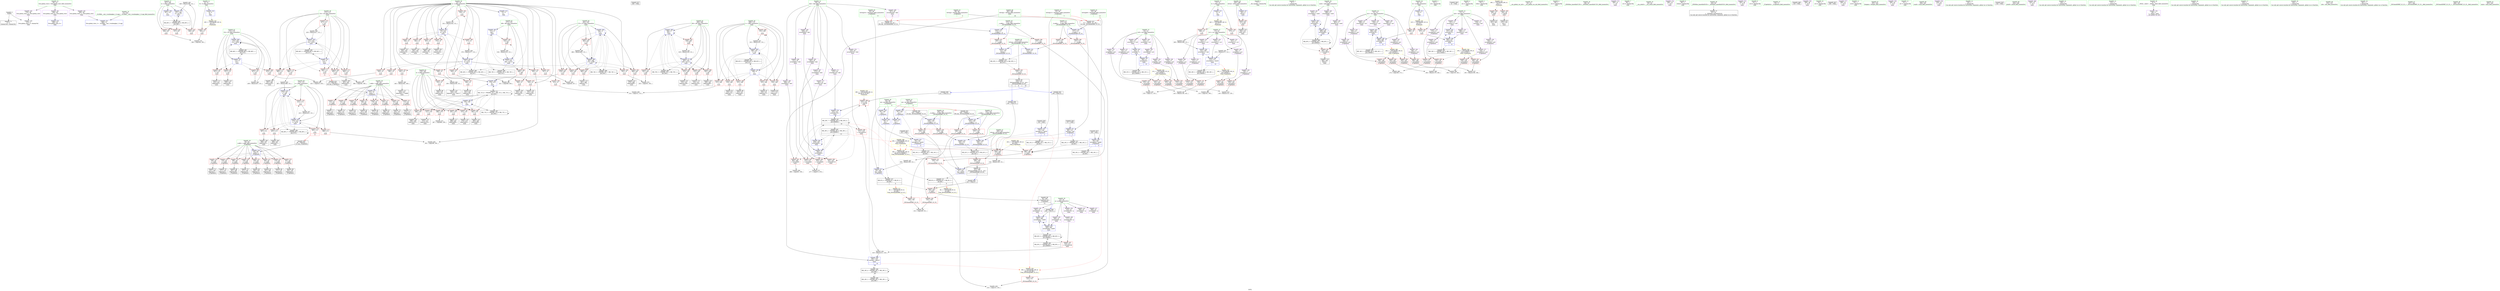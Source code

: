 digraph "SVFG" {
	label="SVFG";

	Node0x56505e3495d0 [shape=record,color=grey,label="{NodeID: 0\nNullPtr}"];
	Node0x56505e3495d0 -> Node0x56505e37dc30[style=solid];
	Node0x56505e3495d0 -> Node0x56505e38d570[style=solid];
	Node0x56505e3964a0 [shape=record,color=grey,label="{NodeID: 443\n549 = Binary(548, 151, )\n}"];
	Node0x56505e3964a0 -> Node0x56505e3903f0[style=solid];
	Node0x56505e38f960 [shape=record,color=blue,label="{NodeID: 360\n275\<--438\ni55\<--inc64\nmain\n}"];
	Node0x56505e38f960 -> Node0x56505e38b740[style=dashed];
	Node0x56505e38f960 -> Node0x56505e38b810[style=dashed];
	Node0x56505e38f960 -> Node0x56505e38b8e0[style=dashed];
	Node0x56505e38f960 -> Node0x56505e38b9b0[style=dashed];
	Node0x56505e38f960 -> Node0x56505e38f960[style=dashed];
	Node0x56505e38f960 -> Node0x56505e3acc00[style=dashed];
	Node0x56505e38b4d0 [shape=record,color=red,label="{NodeID: 277\n397\<--273\n\<--j\nmain\n}"];
	Node0x56505e38b4d0 -> Node0x56505e37c060[style=solid];
	Node0x56505e37f280 [shape=record,color=red,label="{NodeID: 194\n354\<--23\n\<--n\nmain\n}"];
	Node0x56505e37f280 -> Node0x56505e397220[style=solid];
	Node0x56505e37c470 [shape=record,color=black,label="{NodeID: 111\n432\<--431\nidxprom61\<--\nmain\n}"];
	Node0x56505e364840 [shape=record,color=green,label="{NodeID: 28\n23\<--24\nn\<--n_field_insensitive\nGlob }"];
	Node0x56505e364840 -> Node0x56505e384d20[style=solid];
	Node0x56505e364840 -> Node0x56505e384df0[style=solid];
	Node0x56505e364840 -> Node0x56505e384ec0[style=solid];
	Node0x56505e364840 -> Node0x56505e37f0e0[style=solid];
	Node0x56505e364840 -> Node0x56505e37f1b0[style=solid];
	Node0x56505e364840 -> Node0x56505e37f280[style=solid];
	Node0x56505e364840 -> Node0x56505e37f350[style=solid];
	Node0x56505e364840 -> Node0x56505e37f420[style=solid];
	Node0x56505e364840 -> Node0x56505e37f4f0[style=solid];
	Node0x56505e364840 -> Node0x56505e37f5c0[style=solid];
	Node0x56505e364840 -> Node0x56505e37f690[style=solid];
	Node0x56505e364840 -> Node0x56505e37f760[style=solid];
	Node0x56505e364840 -> Node0x56505e37f830[style=solid];
	Node0x56505e364840 -> Node0x56505e37f900[style=solid];
	Node0x56505e364840 -> Node0x56505e37f9d0[style=solid];
	Node0x56505e364840 -> Node0x56505e37faa0[style=solid];
	Node0x56505e364840 -> Node0x56505e37fb70[style=solid];
	Node0x56505e364840 -> Node0x56505e37fc40[style=solid];
	Node0x56505e364840 -> Node0x56505e37fd10[style=solid];
	Node0x56505e364840 -> Node0x56505e38d270[style=solid];
	Node0x56505e364840 -> Node0x56505e38ed30[style=solid];
	Node0x56505e364840 -> Node0x56505e38f140[style=solid];
	Node0x56505e3ddb30 [shape=record,color=black,label="{NodeID: 637\n309 = PHI()\n}"];
	Node0x56505e3bc460 [shape=record,color=yellow,style=double,label="{NodeID: 554\n88V_1 = ENCHI(MR_88V_0)\npts\{90 92 94 96 \}\nFun[main]}"];
	Node0x56505e3bc460 -> Node0x56505e38ce00[style=dashed];
	Node0x56505e398ea0 [shape=record,color=grey,label="{NodeID: 471\n384 = cmp(382, 383, )\n}"];
	Node0x56505e38cb90 [shape=record,color=red,label="{NodeID: 305\n495\<--494\n\<--arrayidx91\nmain\n}"];
	Node0x56505e38cb90 -> Node0x56505e398420[style=solid];
	Node0x56505e380940 [shape=record,color=red,label="{NodeID: 222\n160\<--83\n\<--j.addr\n_Z7getdistii\n}"];
	Node0x56505e380940 -> Node0x56505e37e580[style=solid];
	Node0x56505e3823f0 [shape=record,color=purple,label="{NodeID: 139\n342\<--13\narrayidx17\<--yy0\nmain\n}"];
	Node0x56505e3823f0 -> Node0x56505e38eac0[style=solid];
	Node0x56505e37cf40 [shape=record,color=green,label="{NodeID: 56\n265\<--266\nretval\<--retval_field_insensitive\nmain\n}"];
	Node0x56505e37cf40 -> Node0x56505e38a630[style=solid];
	Node0x56505e37cf40 -> Node0x56505e38e6b0[style=solid];
	Node0x56505e38e370 [shape=record,color=blue,label="{NodeID: 333\n242\<--238\n__a.addr\<--__a\n_ZSt3maxIiERKT_S2_S2_\n}"];
	Node0x56505e38e370 -> Node0x56505e38a150[style=dashed];
	Node0x56505e38e370 -> Node0x56505e38a220[style=dashed];
	Node0x56505e389ee0 [shape=record,color=red,label="{NodeID: 250\n222\<--221\n\<--\n_ZSt3minIiERKT_S2_S2_\n}"];
	Node0x56505e389ee0 -> Node0x56505e397b20[style=solid];
	Node0x56505e383ab0 [shape=record,color=purple,label="{NodeID: 167\n475\<--29\narrayidx83\<--dist\nmain\n}"];
	Node0x56505e383ab0 -> Node0x56505e38cac0[style=solid];
	Node0x56505e37e720 [shape=record,color=black,label="{NodeID: 84\n171\<--170\nidxprom29\<--\n_Z7getdistii\n}"];
	Node0x56505e358d00 [shape=record,color=green,label="{NodeID: 1\n7\<--1\n__dso_handle\<--dummyObj\nGlob }"];
	Node0x56505e396620 [shape=record,color=grey,label="{NodeID: 444\n539 = Binary(538, 151, )\n}"];
	Node0x56505e396620 -> Node0x56505e3817c0[style=solid];
	Node0x56505e38fa30 [shape=record,color=blue,label="{NodeID: 361\n445\<--9\narrayidx68\<--\nmain\n}"];
	Node0x56505e38fa30 -> Node0x56505e38c9f0[style=dashed];
	Node0x56505e38fa30 -> Node0x56505e38cac0[style=dashed];
	Node0x56505e38fa30 -> Node0x56505e38cb90[style=dashed];
	Node0x56505e38fa30 -> Node0x56505e38ced0[style=dashed];
	Node0x56505e38fa30 -> Node0x56505e3b0800[style=dashed];
	Node0x56505e38fa30 -> Node0x56505e3b3a00[style=dashed];
	Node0x56505e38b5a0 [shape=record,color=red,label="{NodeID: 278\n407\<--273\n\<--j\nmain\n}"];
	Node0x56505e38b5a0 -> Node0x56505e37c2d0[style=solid];
	Node0x56505e37f350 [shape=record,color=red,label="{NodeID: 195\n358\<--23\n\<--n\nmain\n}"];
	Node0x56505e37f350 -> Node0x56505e37bd20[style=solid];
	Node0x56505e37c540 [shape=record,color=black,label="{NodeID: 112\n444\<--442\nidxprom67\<--sub66\nmain\n}"];
	Node0x56505e37ab50 [shape=record,color=green,label="{NodeID: 29\n25\<--26\ng\<--g_field_insensitive\nGlob }"];
	Node0x56505e37ab50 -> Node0x56505e3830f0[style=solid];
	Node0x56505e37ab50 -> Node0x56505e3831c0[style=solid];
	Node0x56505e37ab50 -> Node0x56505e383290[style=solid];
	Node0x56505e37ab50 -> Node0x56505e383360[style=solid];
	Node0x56505e37ab50 -> Node0x56505e383430[style=solid];
	Node0x56505e37ab50 -> Node0x56505e383500[style=solid];
	Node0x56505e3ddc30 [shape=record,color=black,label="{NodeID: 638\n144 = PHI()\n}"];
	Node0x56505e3ddc30 -> Node0x56505e38da80[style=solid];
	Node0x56505e399020 [shape=record,color=grey,label="{NodeID: 472\n467 = cmp(466, 339, )\n}"];
	Node0x56505e38cc60 [shape=record,color=red,label="{NodeID: 306\n511\<--510\n\<--arrayidx102\nmain\n}"];
	Node0x56505e38cc60 -> Node0x56505e395a20[style=solid];
	Node0x56505e380a10 [shape=record,color=red,label="{NodeID: 223\n170\<--83\n\<--j.addr\n_Z7getdistii\n}"];
	Node0x56505e380a10 -> Node0x56505e37e720[style=solid];
	Node0x56505e3824c0 [shape=record,color=purple,label="{NodeID: 140\n364\<--13\narrayidx26\<--yy0\nmain\n}"];
	Node0x56505e3824c0 -> Node0x56505e38eed0[style=solid];
	Node0x56505e37d010 [shape=record,color=green,label="{NodeID: 57\n267\<--268\nii\<--ii_field_insensitive\nmain\n}"];
	Node0x56505e37d010 -> Node0x56505e38a700[style=solid];
	Node0x56505e37d010 -> Node0x56505e38a7d0[style=solid];
	Node0x56505e37d010 -> Node0x56505e38a8a0[style=solid];
	Node0x56505e37d010 -> Node0x56505e38e780[style=solid];
	Node0x56505e37d010 -> Node0x56505e3903f0[style=solid];
	Node0x56505e38e440 [shape=record,color=blue,label="{NodeID: 334\n244\<--239\n__b.addr\<--__b\n_ZSt3maxIiERKT_S2_S2_\n}"];
	Node0x56505e38e440 -> Node0x56505e38a2f0[style=dashed];
	Node0x56505e38e440 -> Node0x56505e38a3c0[style=dashed];
	Node0x56505e389fb0 [shape=record,color=red,label="{NodeID: 251\n224\<--223\n\<--\n_ZSt3minIiERKT_S2_S2_\n}"];
	Node0x56505e389fb0 -> Node0x56505e397b20[style=solid];
	Node0x56505e383b80 [shape=record,color=purple,label="{NodeID: 168\n494\<--29\narrayidx91\<--dist\nmain\n}"];
	Node0x56505e383b80 -> Node0x56505e38cb90[style=solid];
	Node0x56505e37e7f0 [shape=record,color=black,label="{NodeID: 85\n177\<--176\nidxprom34\<--\n_Z7getdistii\n}"];
	Node0x56505e3649d0 [shape=record,color=green,label="{NodeID: 2\n9\<--1\n\<--dummyObj\nCan only get source location for instruction, argument, global var or function.}"];
	Node0x56505e3967a0 [shape=record,color=grey,label="{NodeID: 445\n438 = Binary(437, 151, )\n}"];
	Node0x56505e3967a0 -> Node0x56505e38f960[style=solid];
	Node0x56505e38fb00 [shape=record,color=blue,label="{NodeID: 362\n277\<--9\ni69\<--\nmain\n}"];
	Node0x56505e38fb00 -> Node0x56505e38ba80[style=dashed];
	Node0x56505e38fb00 -> Node0x56505e38bb50[style=dashed];
	Node0x56505e38fb00 -> Node0x56505e390320[style=dashed];
	Node0x56505e38fb00 -> Node0x56505e3ad100[style=dashed];
	Node0x56505e38b670 [shape=record,color=red,label="{NodeID: 279\n412\<--273\n\<--j\nmain\n}"];
	Node0x56505e38b670 -> Node0x56505e3979a0[style=solid];
	Node0x56505e37f420 [shape=record,color=red,label="{NodeID: 196\n362\<--23\n\<--n\nmain\n}"];
	Node0x56505e37f420 -> Node0x56505e37bdf0[style=solid];
	Node0x56505e37c610 [shape=record,color=black,label="{NodeID: 113\n461\<--460\nidxprom77\<--\nmain\n}"];
	Node0x56505e37abe0 [shape=record,color=green,label="{NodeID: 30\n27\<--28\nused\<--used_field_insensitive\nGlob }"];
	Node0x56505e37abe0 -> Node0x56505e3835d0[style=solid];
	Node0x56505e37abe0 -> Node0x56505e3836a0[style=solid];
	Node0x56505e37abe0 -> Node0x56505e383770[style=solid];
	Node0x56505e3ddd90 [shape=record,color=black,label="{NodeID: 639\n146 = PHI(210, )\n}"];
	Node0x56505e3ddd90 -> Node0x56505e3891e0[style=solid];
	Node0x56505e3991a0 [shape=record,color=grey,label="{NodeID: 473\n477 = cmp(472, 476, )\n}"];
	Node0x56505e38cd30 [shape=record,color=red,label="{NodeID: 307\n518\<--517\n\<--arrayidx106\nmain\n}"];
	Node0x56505e38cd30 -> Node0x56505e395a20[style=solid];
	Node0x56505e380ae0 [shape=record,color=red,label="{NodeID: 224\n180\<--83\n\<--j.addr\n_Z7getdistii\n}"];
	Node0x56505e380ae0 -> Node0x56505e37e8c0[style=solid];
	Node0x56505e382590 [shape=record,color=purple,label="{NodeID: 141\n162\<--15\narrayidx24\<--xx1\n_Z7getdistii\n}"];
	Node0x56505e382590 -> Node0x56505e389380[style=solid];
	Node0x56505e37d0e0 [shape=record,color=green,label="{NodeID: 58\n269\<--270\ni\<--i_field_insensitive\nmain\n}"];
	Node0x56505e37d0e0 -> Node0x56505e38a970[style=solid];
	Node0x56505e37d0e0 -> Node0x56505e38aa40[style=solid];
	Node0x56505e37d0e0 -> Node0x56505e38ab10[style=solid];
	Node0x56505e37d0e0 -> Node0x56505e38abe0[style=solid];
	Node0x56505e37d0e0 -> Node0x56505e38acb0[style=solid];
	Node0x56505e37d0e0 -> Node0x56505e38ad80[style=solid];
	Node0x56505e37d0e0 -> Node0x56505e38e850[style=solid];
	Node0x56505e37d0e0 -> Node0x56505e38e920[style=solid];
	Node0x56505e38e510 [shape=record,color=blue,label="{NodeID: 335\n240\<--254\nretval\<--\n_ZSt3maxIiERKT_S2_S2_\n}"];
	Node0x56505e38e510 -> Node0x56505e3aa900[style=dashed];
	Node0x56505e38a080 [shape=record,color=red,label="{NodeID: 252\n260\<--240\n\<--retval\n_ZSt3maxIiERKT_S2_S2_\n}"];
	Node0x56505e38a080 -> Node0x56505e37ecd0[style=solid];
	Node0x56505e383c50 [shape=record,color=purple,label="{NodeID: 169\n507\<--29\narrayidx100\<--dist\nmain\n|{<s0>16}}"];
	Node0x56505e383c50:s0 -> Node0x56505e3decb0[style=solid,color=red];
	Node0x56505e37e8c0 [shape=record,color=black,label="{NodeID: 86\n181\<--180\nidxprom36\<--\n_Z7getdistii\n}"];
	Node0x56505e3636c0 [shape=record,color=green,label="{NodeID: 3\n31\<--1\n.str\<--dummyObj\nGlob }"];
	Node0x56505e3badf0 [shape=record,color=yellow,style=double,label="{NodeID: 529\n36V_1 = ENCHI(MR_36V_0)\npts\{90 94 300000 \}\nFun[_ZSt3minIiERKT_S2_S2_]}"];
	Node0x56505e3badf0 -> Node0x56505e389fb0[style=dashed];
	Node0x56505e396920 [shape=record,color=grey,label="{NodeID: 446\n442 = Binary(441, 443, )\n}"];
	Node0x56505e396920 -> Node0x56505e37c540[style=solid];
	Node0x56505e38fbd0 [shape=record,color=blue,label="{NodeID: 363\n279\<--339\nk\<--\nmain\n}"];
	Node0x56505e38fbd0 -> Node0x56505e38bc20[style=dashed];
	Node0x56505e38fbd0 -> Node0x56505e38bcf0[style=dashed];
	Node0x56505e38fbd0 -> Node0x56505e38bdc0[style=dashed];
	Node0x56505e38fbd0 -> Node0x56505e38be90[style=dashed];
	Node0x56505e38fbd0 -> Node0x56505e38bf60[style=dashed];
	Node0x56505e38fbd0 -> Node0x56505e38c030[style=dashed];
	Node0x56505e38fbd0 -> Node0x56505e38fbd0[style=dashed];
	Node0x56505e38fbd0 -> Node0x56505e38fd70[style=dashed];
	Node0x56505e38fbd0 -> Node0x56505e3ad600[style=dashed];
	Node0x56505e38fbd0 -> Node0x56505e3b8810[style=dashed];
	Node0x56505e38b740 [shape=record,color=red,label="{NodeID: 280\n423\<--275\n\<--i55\nmain\n}"];
	Node0x56505e38b740 -> Node0x56505e397ca0[style=solid];
	Node0x56505e37f4f0 [shape=record,color=red,label="{NodeID: 197\n367\<--23\n\<--n\nmain\n}"];
	Node0x56505e37f4f0 -> Node0x56505e37bec0[style=solid];
	Node0x56505e37c6e0 [shape=record,color=black,label="{NodeID: 114\n464\<--463\ntobool\<--\nmain\n}"];
	Node0x56505e37ac70 [shape=record,color=green,label="{NodeID: 31\n29\<--30\ndist\<--dist_field_insensitive\nGlob }"];
	Node0x56505e37ac70 -> Node0x56505e383840[style=solid];
	Node0x56505e37ac70 -> Node0x56505e383910[style=solid];
	Node0x56505e37ac70 -> Node0x56505e3839e0[style=solid];
	Node0x56505e37ac70 -> Node0x56505e383ab0[style=solid];
	Node0x56505e37ac70 -> Node0x56505e383b80[style=solid];
	Node0x56505e37ac70 -> Node0x56505e383c50[style=solid];
	Node0x56505e37ac70 -> Node0x56505e383d20[style=solid];
	Node0x56505e37ac70 -> Node0x56505e383df0[style=solid];
	Node0x56505e37ac70 -> Node0x56505e383ec0[style=solid];
	Node0x56505e3de0c0 [shape=record,color=black,label="{NodeID: 640\n61 = PHI()\n}"];
	Node0x56505e399320 [shape=record,color=grey,label="{NodeID: 474\n503 = cmp(501, 502, )\n}"];
	Node0x56505e38ce00 [shape=record,color=red,label="{NodeID: 308\n522\<--521\n\<--call108\nmain\n}"];
	Node0x56505e38ce00 -> Node0x56505e390180[style=solid];
	Node0x56505e380bb0 [shape=record,color=red,label="{NodeID: 225\n191\<--83\n\<--j.addr\n_Z7getdistii\n}"];
	Node0x56505e380bb0 -> Node0x56505e37ea60[style=solid];
	Node0x56505e382660 [shape=record,color=purple,label="{NodeID: 142\n168\<--15\narrayidx28\<--xx1\n_Z7getdistii\n}"];
	Node0x56505e382660 -> Node0x56505e389450[style=solid];
	Node0x56505e37d1b0 [shape=record,color=green,label="{NodeID: 59\n271\<--272\ni33\<--i33_field_insensitive\nmain\n}"];
	Node0x56505e37d1b0 -> Node0x56505e38ae50[style=solid];
	Node0x56505e37d1b0 -> Node0x56505e38af20[style=solid];
	Node0x56505e37d1b0 -> Node0x56505e38aff0[style=solid];
	Node0x56505e37d1b0 -> Node0x56505e38b0c0[style=solid];
	Node0x56505e37d1b0 -> Node0x56505e38b190[style=solid];
	Node0x56505e37d1b0 -> Node0x56505e38b260[style=solid];
	Node0x56505e37d1b0 -> Node0x56505e38f210[style=solid];
	Node0x56505e37d1b0 -> Node0x56505e38f620[style=solid];
	Node0x56505e38e5e0 [shape=record,color=blue,label="{NodeID: 336\n240\<--257\nretval\<--\n_ZSt3maxIiERKT_S2_S2_\n}"];
	Node0x56505e38e5e0 -> Node0x56505e3aa900[style=dashed];
	Node0x56505e38a150 [shape=record,color=red,label="{NodeID: 253\n248\<--242\n\<--__a.addr\n_ZSt3maxIiERKT_S2_S2_\n}"];
	Node0x56505e38a150 -> Node0x56505e38a490[style=solid];
	Node0x56505e383d20 [shape=record,color=purple,label="{NodeID: 170\n510\<--29\narrayidx102\<--dist\nmain\n}"];
	Node0x56505e383d20 -> Node0x56505e38cc60[style=solid];
	Node0x56505e37e990 [shape=record,color=black,label="{NodeID: 87\n188\<--187\nidxprom41\<--\n_Z7getdistii\n}"];
	Node0x56505e363d70 [shape=record,color=green,label="{NodeID: 4\n33\<--1\n.str.1\<--dummyObj\nGlob }"];
	Node0x56505e3baf00 [shape=record,color=yellow,style=double,label="{NodeID: 530\n38V_1 = ENCHI(MR_38V_0)\npts\{92 96 286 \}\nFun[_ZSt3minIiERKT_S2_S2_]}"];
	Node0x56505e3baf00 -> Node0x56505e389ee0[style=dashed];
	Node0x56505e396aa0 [shape=record,color=grey,label="{NodeID: 447\n143 = Binary(138, 142, )\n}"];
	Node0x56505e38fca0 [shape=record,color=blue,label="{NodeID: 364\n281\<--9\nj73\<--\nmain\n}"];
	Node0x56505e38fca0 -> Node0x56505e38c100[style=dashed];
	Node0x56505e38fca0 -> Node0x56505e38c1d0[style=dashed];
	Node0x56505e38fca0 -> Node0x56505e38c2a0[style=dashed];
	Node0x56505e38fca0 -> Node0x56505e38c370[style=dashed];
	Node0x56505e38fca0 -> Node0x56505e38c440[style=dashed];
	Node0x56505e38fca0 -> Node0x56505e38fca0[style=dashed];
	Node0x56505e38fca0 -> Node0x56505e38fe40[style=dashed];
	Node0x56505e38fca0 -> Node0x56505e3adb00[style=dashed];
	Node0x56505e38b810 [shape=record,color=red,label="{NodeID: 281\n427\<--275\n\<--i55\nmain\n}"];
	Node0x56505e38b810 -> Node0x56505e37c3a0[style=solid];
	Node0x56505e37f5c0 [shape=record,color=red,label="{NodeID: 198\n373\<--23\n\<--n\nmain\n}"];
	Node0x56505e37f5c0 -> Node0x56505e37bf90[style=solid];
	Node0x56505e37c7b0 [shape=record,color=black,label="{NodeID: 115\n470\<--469\nidxprom80\<--\nmain\n}"];
	Node0x56505e37ad00 [shape=record,color=green,label="{NodeID: 32\n49\<--53\nllvm.global_ctors\<--llvm.global_ctors_field_insensitive\nGlob }"];
	Node0x56505e37ad00 -> Node0x56505e384610[style=solid];
	Node0x56505e37ad00 -> Node0x56505e384710[style=solid];
	Node0x56505e37ad00 -> Node0x56505e384810[style=solid];
	Node0x56505e3de190 [shape=record,color=black,label="{NodeID: 641\n185 = PHI()\n}"];
	Node0x56505e3de190 -> Node0x56505e38dcf0[style=solid];
	Node0x56505e38ced0 [shape=record,color=red,label="{NodeID: 309\n542\<--541\n\<--arrayidx119\nmain\n}"];
	Node0x56505e380c80 [shape=record,color=red,label="{NodeID: 226\n105\<--104\n\<--arrayidx\n_Z7getdistii\n}"];
	Node0x56505e380c80 -> Node0x56505e398a20[style=solid];
	Node0x56505e382730 [shape=record,color=purple,label="{NodeID: 143\n182\<--15\narrayidx37\<--xx1\n_Z7getdistii\n}"];
	Node0x56505e382730 -> Node0x56505e3896c0[style=solid];
	Node0x56505e37d280 [shape=record,color=green,label="{NodeID: 60\n273\<--274\nj\<--j_field_insensitive\nmain\n}"];
	Node0x56505e37d280 -> Node0x56505e38b330[style=solid];
	Node0x56505e37d280 -> Node0x56505e38b400[style=solid];
	Node0x56505e37d280 -> Node0x56505e38b4d0[style=solid];
	Node0x56505e37d280 -> Node0x56505e38b5a0[style=solid];
	Node0x56505e37d280 -> Node0x56505e38b670[style=solid];
	Node0x56505e37d280 -> Node0x56505e38f2e0[style=solid];
	Node0x56505e37d280 -> Node0x56505e38f550[style=solid];
	Node0x56505e38e6b0 [shape=record,color=blue,label="{NodeID: 337\n265\<--9\nretval\<--\nmain\n}"];
	Node0x56505e38e6b0 -> Node0x56505e38a630[style=dashed];
	Node0x56505e38a220 [shape=record,color=red,label="{NodeID: 254\n257\<--242\n\<--__a.addr\n_ZSt3maxIiERKT_S2_S2_\n}"];
	Node0x56505e38a220 -> Node0x56505e38e5e0[style=solid];
	Node0x56505e383df0 [shape=record,color=purple,label="{NodeID: 171\n525\<--29\narrayidx110\<--dist\nmain\n}"];
	Node0x56505e383df0 -> Node0x56505e390180[style=solid];
	Node0x56505e37ea60 [shape=record,color=black,label="{NodeID: 88\n192\<--191\nidxprom43\<--\n_Z7getdistii\n}"];
	Node0x56505e365630 [shape=record,color=green,label="{NodeID: 5\n35\<--1\nstdin\<--dummyObj\nGlob }"];
	Node0x56505e3bb010 [shape=record,color=yellow,style=double,label="{NodeID: 531\n48V_1 = ENCHI(MR_48V_0)\npts\{1 \}\nFun[main]}"];
	Node0x56505e3bb010 -> Node0x56505e37fde0[style=dashed];
	Node0x56505e3bb010 -> Node0x56505e37feb0[style=dashed];
	Node0x56505e396c20 [shape=record,color=grey,label="{NodeID: 448\n184 = Binary(179, 183, )\n}"];
	Node0x56505e38fd70 [shape=record,color=blue,label="{NodeID: 365\n279\<--479\nk\<--\nmain\n}"];
	Node0x56505e38fd70 -> Node0x56505e3b8810[style=dashed];
	Node0x56505e38b8e0 [shape=record,color=red,label="{NodeID: 282\n431\<--275\n\<--i55\nmain\n}"];
	Node0x56505e38b8e0 -> Node0x56505e37c470[style=solid];
	Node0x56505e37f690 [shape=record,color=red,label="{NodeID: 199\n377\<--23\n\<--n\nmain\n}"];
	Node0x56505e37f690 -> Node0x56505e397820[style=solid];
	Node0x56505e381140 [shape=record,color=black,label="{NodeID: 116\n474\<--473\nidxprom82\<--\nmain\n}"];
	Node0x56505e37ad90 [shape=record,color=green,label="{NodeID: 33\n54\<--55\n__cxx_global_var_init\<--__cxx_global_var_init_field_insensitive\n}"];
	Node0x56505e3de260 [shape=record,color=black,label="{NodeID: 642\n196 = PHI()\n}"];
	Node0x56505e3de260 -> Node0x56505e38ddc0[style=solid];
	Node0x56505e38cfa0 [shape=record,color=blue,label="{NodeID: 310\n8\<--9\ntt\<--\nGlob }"];
	Node0x56505e38cfa0 -> Node0x56505e3bb120[style=dashed];
	Node0x56505e380d50 [shape=record,color=red,label="{NodeID: 227\n109\<--108\n\<--arrayidx2\n_Z7getdistii\n}"];
	Node0x56505e380d50 -> Node0x56505e398a20[style=solid];
	Node0x56505e382800 [shape=record,color=purple,label="{NodeID: 144\n189\<--15\narrayidx42\<--xx1\n_Z7getdistii\n}"];
	Node0x56505e382800 -> Node0x56505e389790[style=solid];
	Node0x56505e37d350 [shape=record,color=green,label="{NodeID: 61\n275\<--276\ni55\<--i55_field_insensitive\nmain\n}"];
	Node0x56505e37d350 -> Node0x56505e38b740[style=solid];
	Node0x56505e37d350 -> Node0x56505e38b810[style=solid];
	Node0x56505e37d350 -> Node0x56505e38b8e0[style=solid];
	Node0x56505e37d350 -> Node0x56505e38b9b0[style=solid];
	Node0x56505e37d350 -> Node0x56505e38f6f0[style=solid];
	Node0x56505e37d350 -> Node0x56505e38f960[style=solid];
	Node0x56505e38e780 [shape=record,color=blue,label="{NodeID: 338\n267\<--151\nii\<--\nmain\n}"];
	Node0x56505e38e780 -> Node0x56505e3ab800[style=dashed];
	Node0x56505e38a2f0 [shape=record,color=red,label="{NodeID: 255\n250\<--244\n\<--__b.addr\n_ZSt3maxIiERKT_S2_S2_\n}"];
	Node0x56505e38a2f0 -> Node0x56505e38a560[style=solid];
	Node0x56505e383ec0 [shape=record,color=purple,label="{NodeID: 172\n541\<--29\narrayidx119\<--dist\nmain\n}"];
	Node0x56505e383ec0 -> Node0x56505e38ced0[style=solid];
	Node0x56505e37eb30 [shape=record,color=black,label="{NodeID: 89\n78\<--208\n_Z7getdistii_ret\<--\n_Z7getdistii\n|{<s0>15}}"];
	Node0x56505e37eb30:s0 -> Node0x56505e3de7e0[style=solid,color=blue];
	Node0x56505e363b90 [shape=record,color=green,label="{NodeID: 6\n36\<--1\n.str.2\<--dummyObj\nGlob }"];
	Node0x56505e3bb120 [shape=record,color=yellow,style=double,label="{NodeID: 532\n50V_1 = ENCHI(MR_50V_0)\npts\{10 \}\nFun[main]}"];
	Node0x56505e3bb120 -> Node0x56505e384910[style=dashed];
	Node0x56505e396da0 [shape=record,color=grey,label="{NodeID: 449\n484 = Binary(483, 151, )\n}"];
	Node0x56505e396da0 -> Node0x56505e38fe40[style=solid];
	Node0x56505e38fe40 [shape=record,color=blue,label="{NodeID: 366\n281\<--484\nj73\<--inc86\nmain\n}"];
	Node0x56505e38fe40 -> Node0x56505e38c100[style=dashed];
	Node0x56505e38fe40 -> Node0x56505e38c1d0[style=dashed];
	Node0x56505e38fe40 -> Node0x56505e38c2a0[style=dashed];
	Node0x56505e38fe40 -> Node0x56505e38c370[style=dashed];
	Node0x56505e38fe40 -> Node0x56505e38c440[style=dashed];
	Node0x56505e38fe40 -> Node0x56505e38fca0[style=dashed];
	Node0x56505e38fe40 -> Node0x56505e38fe40[style=dashed];
	Node0x56505e38fe40 -> Node0x56505e3adb00[style=dashed];
	Node0x56505e38b9b0 [shape=record,color=red,label="{NodeID: 283\n437\<--275\n\<--i55\nmain\n}"];
	Node0x56505e38b9b0 -> Node0x56505e3967a0[style=solid];
	Node0x56505e37f760 [shape=record,color=red,label="{NodeID: 200\n383\<--23\n\<--n\nmain\n}"];
	Node0x56505e37f760 -> Node0x56505e398ea0[style=solid];
	Node0x56505e381210 [shape=record,color=black,label="{NodeID: 117\n488\<--487\nidxprom88\<--\nmain\n}"];
	Node0x56505e37ae20 [shape=record,color=green,label="{NodeID: 34\n58\<--59\n_ZNSt8ios_base4InitC1Ev\<--_ZNSt8ios_base4InitC1Ev_field_insensitive\n}"];
	Node0x56505e3de330 [shape=record,color=black,label="{NodeID: 643\n198 = PHI(210, )\n}"];
	Node0x56505e3de330 -> Node0x56505e389930[style=solid];
	Node0x56505e38d070 [shape=record,color=blue,label="{NodeID: 311\n19\<--9\nw\<--\nGlob }"];
	Node0x56505e38d070 -> Node0x56505e3bb200[style=dashed];
	Node0x56505e380e20 [shape=record,color=red,label="{NodeID: 228\n115\<--114\n\<--arrayidx4\n_Z7getdistii\n}"];
	Node0x56505e380e20 -> Node0x56505e3988a0[style=solid];
	Node0x56505e3828d0 [shape=record,color=purple,label="{NodeID: 145\n324\<--15\narrayidx10\<--xx1\nmain\n}"];
	Node0x56505e37d420 [shape=record,color=green,label="{NodeID: 62\n277\<--278\ni69\<--i69_field_insensitive\nmain\n}"];
	Node0x56505e37d420 -> Node0x56505e38ba80[style=solid];
	Node0x56505e37d420 -> Node0x56505e38bb50[style=solid];
	Node0x56505e37d420 -> Node0x56505e38fb00[style=solid];
	Node0x56505e37d420 -> Node0x56505e390320[style=solid];
	Node0x56505e38e850 [shape=record,color=blue,label="{NodeID: 339\n269\<--9\ni\<--\nmain\n}"];
	Node0x56505e38e850 -> Node0x56505e38a970[style=dashed];
	Node0x56505e38e850 -> Node0x56505e38aa40[style=dashed];
	Node0x56505e38e850 -> Node0x56505e38ab10[style=dashed];
	Node0x56505e38e850 -> Node0x56505e38abe0[style=dashed];
	Node0x56505e38e850 -> Node0x56505e38acb0[style=dashed];
	Node0x56505e38e850 -> Node0x56505e38ad80[style=dashed];
	Node0x56505e38e850 -> Node0x56505e38e920[style=dashed];
	Node0x56505e38e850 -> Node0x56505e3abd00[style=dashed];
	Node0x56505e38a3c0 [shape=record,color=red,label="{NodeID: 256\n254\<--244\n\<--__b.addr\n_ZSt3maxIiERKT_S2_S2_\n}"];
	Node0x56505e38a3c0 -> Node0x56505e38e510[style=solid];
	Node0x56505e383f90 [shape=record,color=purple,label="{NodeID: 173\n289\<--31\n\<--.str\nmain\n}"];
	Node0x56505e37ec00 [shape=record,color=black,label="{NodeID: 90\n210\<--233\n_ZSt3minIiERKT_S2_S2__ret\<--\n_ZSt3minIiERKT_S2_S2_\n|{<s0>5|<s1>8|<s2>16}}"];
	Node0x56505e37ec00:s0 -> Node0x56505e3ddd90[style=solid,color=blue];
	Node0x56505e37ec00:s1 -> Node0x56505e3de330[style=solid,color=blue];
	Node0x56505e37ec00:s2 -> Node0x56505e3dea10[style=solid,color=blue];
	Node0x56505e363c20 [shape=record,color=green,label="{NodeID: 7\n38\<--1\n.str.3\<--dummyObj\nGlob }"];
	Node0x56505e3bb200 [shape=record,color=yellow,style=double,label="{NodeID: 533\n52V_1 = ENCHI(MR_52V_0)\npts\{20 \}\nFun[main]}"];
	Node0x56505e3bb200 -> Node0x56505e3849e0[style=dashed];
	Node0x56505e3bb200 -> Node0x56505e384ab0[style=dashed];
	Node0x56505e396f20 [shape=record,color=grey,label="{NodeID: 450\n387 = Binary(386, 151, )\n}"];
	Node0x56505e396f20 -> Node0x56505e38f2e0[style=solid];
	Node0x56505e38ff10 [shape=record,color=blue,label="{NodeID: 367\n489\<--491\narrayidx89\<--\nmain\n}"];
	Node0x56505e38ff10 -> Node0x56505e38c920[style=dashed];
	Node0x56505e38ff10 -> Node0x56505e38ff10[style=dashed];
	Node0x56505e38ff10 -> Node0x56505e3b0300[style=dashed];
	Node0x56505e38ba80 [shape=record,color=red,label="{NodeID: 284\n449\<--277\n\<--i69\nmain\n}"];
	Node0x56505e38ba80 -> Node0x56505e398120[style=solid];
	Node0x56505e37f830 [shape=record,color=red,label="{NodeID: 201\n391\<--23\n\<--n\nmain\n}"];
	Node0x56505e37f830 -> Node0x56505e3982a0[style=solid];
	Node0x56505e3812e0 [shape=record,color=black,label="{NodeID: 118\n493\<--492\nidxprom90\<--\nmain\n}"];
	Node0x56505e37aeb0 [shape=record,color=green,label="{NodeID: 35\n64\<--65\n__cxa_atexit\<--__cxa_atexit_field_insensitive\n}"];
	Node0x56505e3de400 [shape=record,color=black,label="{NodeID: 644\n131 = PHI()\n}"];
	Node0x56505e3de400 -> Node0x56505e38d9b0[style=solid];
	Node0x56505e3aa900 [shape=record,color=black,label="{NodeID: 478\nMR_42V_3 = PHI(MR_42V_4, MR_42V_2, )\npts\{241 \}\n}"];
	Node0x56505e3aa900 -> Node0x56505e38a080[style=dashed];
	Node0x56505e38d170 [shape=record,color=blue,label="{NodeID: 312\n21\<--9\nh\<--\nGlob }"];
	Node0x56505e38d170 -> Node0x56505e3bb2e0[style=dashed];
	Node0x56505e380ef0 [shape=record,color=red,label="{NodeID: 229\n119\<--118\n\<--arrayidx6\n_Z7getdistii\n}"];
	Node0x56505e380ef0 -> Node0x56505e3988a0[style=solid];
	Node0x56505e3829a0 [shape=record,color=purple,label="{NodeID: 146\n346\<--15\narrayidx19\<--xx1\nmain\n}"];
	Node0x56505e3829a0 -> Node0x56505e38eb90[style=solid];
	Node0x56505e37d4f0 [shape=record,color=green,label="{NodeID: 63\n279\<--280\nk\<--k_field_insensitive\nmain\n}"];
	Node0x56505e37d4f0 -> Node0x56505e38bc20[style=solid];
	Node0x56505e37d4f0 -> Node0x56505e38bcf0[style=solid];
	Node0x56505e37d4f0 -> Node0x56505e38bdc0[style=solid];
	Node0x56505e37d4f0 -> Node0x56505e38be90[style=solid];
	Node0x56505e37d4f0 -> Node0x56505e38bf60[style=solid];
	Node0x56505e37d4f0 -> Node0x56505e38c030[style=solid];
	Node0x56505e37d4f0 -> Node0x56505e38fbd0[style=solid];
	Node0x56505e37d4f0 -> Node0x56505e38fd70[style=solid];
	Node0x56505e3b3500 [shape=record,color=black,label="{NodeID: 506\nMR_18V_4 = PHI(MR_18V_5, MR_18V_3, )\npts\{286 \}\n}"];
	Node0x56505e3b3500 -> Node0x56505e3900b0[style=dashed];
	Node0x56505e3b3500 -> Node0x56505e3ae500[style=dashed];
	Node0x56505e3b3500 -> Node0x56505e3b3500[style=dashed];
	Node0x56505e38e920 [shape=record,color=blue,label="{NodeID: 340\n269\<--332\ni\<--inc\nmain\n}"];
	Node0x56505e38e920 -> Node0x56505e38a970[style=dashed];
	Node0x56505e38e920 -> Node0x56505e38aa40[style=dashed];
	Node0x56505e38e920 -> Node0x56505e38ab10[style=dashed];
	Node0x56505e38e920 -> Node0x56505e38abe0[style=dashed];
	Node0x56505e38e920 -> Node0x56505e38acb0[style=dashed];
	Node0x56505e38e920 -> Node0x56505e38ad80[style=dashed];
	Node0x56505e38e920 -> Node0x56505e38e920[style=dashed];
	Node0x56505e38e920 -> Node0x56505e3abd00[style=dashed];
	Node0x56505e38a490 [shape=record,color=red,label="{NodeID: 257\n249\<--248\n\<--\n_ZSt3maxIiERKT_S2_S2_\n}"];
	Node0x56505e38a490 -> Node0x56505e397fa0[style=solid];
	Node0x56505e384060 [shape=record,color=purple,label="{NodeID: 174\n290\<--33\n\<--.str.1\nmain\n}"];
	Node0x56505e37ecd0 [shape=record,color=black,label="{NodeID: 91\n237\<--260\n_ZSt3maxIiERKT_S2_S2__ret\<--\n_ZSt3maxIiERKT_S2_S2_\n|{<s0>9}}"];
	Node0x56505e37ecd0:s0 -> Node0x56505e3de4d0[style=solid,color=blue];
	Node0x56505e349ce0 [shape=record,color=green,label="{NodeID: 8\n40\<--1\nstdout\<--dummyObj\nGlob }"];
	Node0x56505e3bb2e0 [shape=record,color=yellow,style=double,label="{NodeID: 534\n54V_1 = ENCHI(MR_54V_0)\npts\{22 \}\nFun[main]}"];
	Node0x56505e3bb2e0 -> Node0x56505e384b80[style=dashed];
	Node0x56505e3bb2e0 -> Node0x56505e384c50[style=dashed];
	Node0x56505e3970a0 [shape=record,color=grey,label="{NodeID: 451\n349 = Binary(348, 151, )\n}"];
	Node0x56505e3970a0 -> Node0x56505e38ec60[style=solid];
	Node0x56505e38ffe0 [shape=record,color=blue,label="{NodeID: 368\n283\<--9\nj95\<--\nmain\n}"];
	Node0x56505e38ffe0 -> Node0x56505e38c510[style=dashed];
	Node0x56505e38ffe0 -> Node0x56505e38c5e0[style=dashed];
	Node0x56505e38ffe0 -> Node0x56505e38c6b0[style=dashed];
	Node0x56505e38ffe0 -> Node0x56505e38c780[style=dashed];
	Node0x56505e38ffe0 -> Node0x56505e38c850[style=dashed];
	Node0x56505e38ffe0 -> Node0x56505e38ffe0[style=dashed];
	Node0x56505e38ffe0 -> Node0x56505e390250[style=dashed];
	Node0x56505e38ffe0 -> Node0x56505e3ae000[style=dashed];
	Node0x56505e38bb50 [shape=record,color=red,label="{NodeID: 285\n533\<--277\n\<--i69\nmain\n}"];
	Node0x56505e38bb50 -> Node0x56505e395ea0[style=solid];
	Node0x56505e37f900 [shape=record,color=red,label="{NodeID: 202\n424\<--23\n\<--n\nmain\n}"];
	Node0x56505e37f900 -> Node0x56505e397ca0[style=solid];
	Node0x56505e3813b0 [shape=record,color=black,label="{NodeID: 119\n506\<--505\nidxprom99\<--\nmain\n}"];
	Node0x56505e37af40 [shape=record,color=green,label="{NodeID: 36\n63\<--69\n_ZNSt8ios_base4InitD1Ev\<--_ZNSt8ios_base4InitD1Ev_field_insensitive\n}"];
	Node0x56505e37af40 -> Node0x56505e37dd30[style=solid];
	Node0x56505e3de4d0 [shape=record,color=black,label="{NodeID: 645\n205 = PHI(237, )\n}"];
	Node0x56505e3de4d0 -> Node0x56505e389a00[style=solid];
	Node0x56505e38d270 [shape=record,color=blue,label="{NodeID: 313\n23\<--9\nn\<--\nGlob }"];
	Node0x56505e38d270 -> Node0x56505e3ab300[style=dashed];
	Node0x56505e380fc0 [shape=record,color=red,label="{NodeID: 230\n125\<--124\n\<--arrayidx9\n_Z7getdistii\n}"];
	Node0x56505e380fc0 -> Node0x56505e3976a0[style=solid];
	Node0x56505e382a70 [shape=record,color=purple,label="{NodeID: 147\n369\<--15\narrayidx28\<--xx1\nmain\n}"];
	Node0x56505e382a70 -> Node0x56505e38efa0[style=solid];
	Node0x56505e37d5c0 [shape=record,color=green,label="{NodeID: 64\n281\<--282\nj73\<--j73_field_insensitive\nmain\n}"];
	Node0x56505e37d5c0 -> Node0x56505e38c100[style=solid];
	Node0x56505e37d5c0 -> Node0x56505e38c1d0[style=solid];
	Node0x56505e37d5c0 -> Node0x56505e38c2a0[style=solid];
	Node0x56505e37d5c0 -> Node0x56505e38c370[style=solid];
	Node0x56505e37d5c0 -> Node0x56505e38c440[style=solid];
	Node0x56505e37d5c0 -> Node0x56505e38fca0[style=solid];
	Node0x56505e37d5c0 -> Node0x56505e38fe40[style=solid];
	Node0x56505e3b3a00 [shape=record,color=black,label="{NodeID: 507\nMR_28V_7 = PHI(MR_28V_8, MR_28V_6, )\npts\{300000 \}\n|{|<s9>16}}"];
	Node0x56505e3b3a00 -> Node0x56505e38c9f0[style=dashed];
	Node0x56505e3b3a00 -> Node0x56505e38cac0[style=dashed];
	Node0x56505e3b3a00 -> Node0x56505e38cb90[style=dashed];
	Node0x56505e3b3a00 -> Node0x56505e38cc60[style=dashed];
	Node0x56505e3b3a00 -> Node0x56505e38ce00[style=dashed];
	Node0x56505e3b3a00 -> Node0x56505e38ced0[style=dashed];
	Node0x56505e3b3a00 -> Node0x56505e390180[style=dashed];
	Node0x56505e3b3a00 -> Node0x56505e3b0800[style=dashed];
	Node0x56505e3b3a00 -> Node0x56505e3b3a00[style=dashed];
	Node0x56505e3b3a00:s9 -> Node0x56505e3badf0[style=dashed,color=red];
	Node0x56505e38e9f0 [shape=record,color=blue,label="{NodeID: 341\n337\<--339\narrayidx15\<--\nmain\n}"];
	Node0x56505e38e9f0 -> Node0x56505e38ee00[style=dashed];
	Node0x56505e38a560 [shape=record,color=red,label="{NodeID: 258\n251\<--250\n\<--\n_ZSt3maxIiERKT_S2_S2_\n}"];
	Node0x56505e38a560 -> Node0x56505e397fa0[style=solid];
	Node0x56505e384130 [shape=record,color=purple,label="{NodeID: 175\n295\<--36\n\<--.str.2\nmain\n}"];
	Node0x56505e37eda0 [shape=record,color=black,label="{NodeID: 92\n291\<--288\ncall\<--\nmain\n}"];
	Node0x56505e349d70 [shape=record,color=green,label="{NodeID: 9\n41\<--1\n.str.4\<--dummyObj\nGlob }"];
	Node0x56505e397220 [shape=record,color=grey,label="{NodeID: 452\n355 = Binary(354, 151, )\n}"];
	Node0x56505e397220 -> Node0x56505e38ed30[style=solid];
	Node0x56505e3900b0 [shape=record,color=blue,label="{NodeID: 369\n285\<--519\nref.tmp\<--add107\nmain\n|{|<s2>16}}"];
	Node0x56505e3900b0 -> Node0x56505e38ce00[style=dashed];
	Node0x56505e3900b0 -> Node0x56505e3b3500[style=dashed];
	Node0x56505e3900b0:s2 -> Node0x56505e3baf00[style=dashed,color=red];
	Node0x56505e38bc20 [shape=record,color=red,label="{NodeID: 286\n466\<--279\n\<--k\nmain\n}"];
	Node0x56505e38bc20 -> Node0x56505e399020[style=solid];
	Node0x56505e37f9d0 [shape=record,color=red,label="{NodeID: 203\n441\<--23\n\<--n\nmain\n}"];
	Node0x56505e37f9d0 -> Node0x56505e396920[style=solid];
	Node0x56505e381480 [shape=record,color=black,label="{NodeID: 120\n509\<--508\nidxprom101\<--\nmain\n}"];
	Node0x56505e37afd0 [shape=record,color=green,label="{NodeID: 37\n76\<--77\n_Z7getdistii\<--_Z7getdistii_field_insensitive\n}"];
	Node0x56505e3de640 [shape=record,color=black,label="{NodeID: 646\n329 = PHI()\n}"];
	Node0x56505e3bcc70 [shape=record,color=yellow,style=double,label="{NodeID: 563\n18V_1 = ENCHI(MR_18V_0)\npts\{286 \}\nFun[_Z7getdistii]}"];
	Node0x56505e3bcc70 -> Node0x56505e3891e0[style=dashed];
	Node0x56505e3bcc70 -> Node0x56505e389930[style=dashed];
	Node0x56505e3ab300 [shape=record,color=black,label="{NodeID: 480\nMR_56V_2 = PHI(MR_56V_4, MR_56V_1, )\npts\{24 \}\n}"];
	Node0x56505e3ab300 -> Node0x56505e384d20[style=dashed];
	Node0x56505e3ab300 -> Node0x56505e384df0[style=dashed];
	Node0x56505e3ab300 -> Node0x56505e384ec0[style=dashed];
	Node0x56505e3ab300 -> Node0x56505e37f0e0[style=dashed];
	Node0x56505e3ab300 -> Node0x56505e37f1b0[style=dashed];
	Node0x56505e3ab300 -> Node0x56505e37f280[style=dashed];
	Node0x56505e3ab300 -> Node0x56505e38ed30[style=dashed];
	Node0x56505e38d370 [shape=record,color=blue,label="{NodeID: 314\n568\<--50\nllvm.global_ctors_0\<--\nGlob }"];
	Node0x56505e388fb0 [shape=record,color=red,label="{NodeID: 231\n129\<--128\n\<--arrayidx11\n_Z7getdistii\n}"];
	Node0x56505e388fb0 -> Node0x56505e3976a0[style=solid];
	Node0x56505e382b40 [shape=record,color=purple,label="{NodeID: 148\n108\<--17\narrayidx2\<--yy1\n_Z7getdistii\n}"];
	Node0x56505e382b40 -> Node0x56505e380d50[style=solid];
	Node0x56505e37d690 [shape=record,color=green,label="{NodeID: 65\n283\<--284\nj95\<--j95_field_insensitive\nmain\n}"];
	Node0x56505e37d690 -> Node0x56505e38c510[style=solid];
	Node0x56505e37d690 -> Node0x56505e38c5e0[style=solid];
	Node0x56505e37d690 -> Node0x56505e38c6b0[style=solid];
	Node0x56505e37d690 -> Node0x56505e38c780[style=solid];
	Node0x56505e37d690 -> Node0x56505e38c850[style=solid];
	Node0x56505e37d690 -> Node0x56505e38ffe0[style=solid];
	Node0x56505e37d690 -> Node0x56505e390250[style=solid];
	Node0x56505e38eac0 [shape=record,color=blue,label="{NodeID: 342\n342\<--9\narrayidx17\<--\nmain\n}"];
	Node0x56505e38eac0 -> Node0x56505e38eed0[style=dashed];
	Node0x56505e38a630 [shape=record,color=red,label="{NodeID: 259\n552\<--265\n\<--retval\nmain\n}"];
	Node0x56505e38a630 -> Node0x56505e381890[style=solid];
	Node0x56505e384200 [shape=record,color=purple,label="{NodeID: 176\n296\<--38\n\<--.str.3\nmain\n}"];
	Node0x56505e37ee70 [shape=record,color=black,label="{NodeID: 93\n297\<--294\ncall1\<--\nmain\n}"];
	Node0x56505e363480 [shape=record,color=green,label="{NodeID: 10\n43\<--1\n.str.5\<--dummyObj\nGlob }"];
	Node0x56505e3973a0 [shape=record,color=grey,label="{NodeID: 453\n332 = Binary(331, 151, )\n}"];
	Node0x56505e3973a0 -> Node0x56505e38e920[style=solid];
	Node0x56505e390180 [shape=record,color=blue,label="{NodeID: 370\n525\<--522\narrayidx110\<--\nmain\n}"];
	Node0x56505e390180 -> Node0x56505e3b3a00[style=dashed];
	Node0x56505e38bcf0 [shape=record,color=red,label="{NodeID: 287\n473\<--279\n\<--k\nmain\n}"];
	Node0x56505e38bcf0 -> Node0x56505e381140[style=solid];
	Node0x56505e37faa0 [shape=record,color=red,label="{NodeID: 204\n450\<--23\n\<--n\nmain\n}"];
	Node0x56505e37faa0 -> Node0x56505e398120[style=solid];
	Node0x56505e381550 [shape=record,color=black,label="{NodeID: 121\n513\<--512\nidxprom103\<--\nmain\n}"];
	Node0x56505e37b060 [shape=record,color=green,label="{NodeID: 38\n81\<--82\ni.addr\<--i.addr_field_insensitive\n_Z7getdistii\n}"];
	Node0x56505e37b060 -> Node0x56505e37ff80[style=solid];
	Node0x56505e37b060 -> Node0x56505e380050[style=solid];
	Node0x56505e37b060 -> Node0x56505e380120[style=solid];
	Node0x56505e37b060 -> Node0x56505e3801f0[style=solid];
	Node0x56505e37b060 -> Node0x56505e3802c0[style=solid];
	Node0x56505e37b060 -> Node0x56505e380390[style=solid];
	Node0x56505e37b060 -> Node0x56505e380460[style=solid];
	Node0x56505e37b060 -> Node0x56505e380530[style=solid];
	Node0x56505e37b060 -> Node0x56505e38d670[style=solid];
	Node0x56505e3de710 [shape=record,color=black,label="{NodeID: 647\n299 = PHI()\n}"];
	Node0x56505e3bcd50 [shape=record,color=yellow,style=double,label="{NodeID: 564\n20V_1 = ENCHI(MR_20V_0)\npts\{120000 \}\nFun[_Z7getdistii]}"];
	Node0x56505e3bcd50 -> Node0x56505e3892b0[style=dashed];
	Node0x56505e3bcd50 -> Node0x56505e389520[style=dashed];
	Node0x56505e3bcd50 -> Node0x56505e3895f0[style=dashed];
	Node0x56505e3bcd50 -> Node0x56505e389860[style=dashed];
	Node0x56505e3ab800 [shape=record,color=black,label="{NodeID: 481\nMR_60V_3 = PHI(MR_60V_4, MR_60V_2, )\npts\{268 \}\n}"];
	Node0x56505e3ab800 -> Node0x56505e38a700[style=dashed];
	Node0x56505e3ab800 -> Node0x56505e38a7d0[style=dashed];
	Node0x56505e3ab800 -> Node0x56505e38a8a0[style=dashed];
	Node0x56505e3ab800 -> Node0x56505e3903f0[style=dashed];
	Node0x56505e38d470 [shape=record,color=blue,label="{NodeID: 315\n569\<--51\nllvm.global_ctors_1\<--_GLOBAL__sub_I_wuzhengkai_2_0.cpp\nGlob }"];
	Node0x56505e389040 [shape=record,color=red,label="{NodeID: 232\n138\<--137\n\<--arrayidx14\n_Z7getdistii\n}"];
	Node0x56505e389040 -> Node0x56505e396aa0[style=solid];
	Node0x56505e382c10 [shape=record,color=purple,label="{NodeID: 149\n114\<--17\narrayidx4\<--yy1\n_Z7getdistii\n}"];
	Node0x56505e382c10 -> Node0x56505e380e20[style=solid];
	Node0x56505e37d760 [shape=record,color=green,label="{NodeID: 66\n285\<--286\nref.tmp\<--ref.tmp_field_insensitive\nmain\n|{|<s1>16}}"];
	Node0x56505e37d760 -> Node0x56505e3900b0[style=solid];
	Node0x56505e37d760:s1 -> Node0x56505e3df080[style=solid,color=red];
	Node0x56505e38eb90 [shape=record,color=blue,label="{NodeID: 343\n346\<--339\narrayidx19\<--\nmain\n}"];
	Node0x56505e38eb90 -> Node0x56505e38efa0[style=dashed];
	Node0x56505e38a700 [shape=record,color=red,label="{NodeID: 260\n304\<--267\n\<--ii\nmain\n}"];
	Node0x56505e38a700 -> Node0x56505e398d20[style=solid];
	Node0x56505e3842d0 [shape=record,color=purple,label="{NodeID: 177\n298\<--41\n\<--.str.4\nmain\n}"];
	Node0x56505e37ef40 [shape=record,color=black,label="{NodeID: 94\n317\<--316\nidxprom\<--\nmain\n}"];
	Node0x56505e363550 [shape=record,color=green,label="{NodeID: 11\n45\<--1\n.str.6\<--dummyObj\nGlob }"];
	Node0x56505e397520 [shape=record,color=grey,label="{NodeID: 454\n372 = Binary(371, 151, )\n}"];
	Node0x56505e397520 -> Node0x56505e38f070[style=solid];
	Node0x56505e390250 [shape=record,color=blue,label="{NodeID: 371\n283\<--529\nj95\<--inc112\nmain\n}"];
	Node0x56505e390250 -> Node0x56505e38c510[style=dashed];
	Node0x56505e390250 -> Node0x56505e38c5e0[style=dashed];
	Node0x56505e390250 -> Node0x56505e38c6b0[style=dashed];
	Node0x56505e390250 -> Node0x56505e38c780[style=dashed];
	Node0x56505e390250 -> Node0x56505e38c850[style=dashed];
	Node0x56505e390250 -> Node0x56505e38ffe0[style=dashed];
	Node0x56505e390250 -> Node0x56505e390250[style=dashed];
	Node0x56505e390250 -> Node0x56505e3ae000[style=dashed];
	Node0x56505e38bdc0 [shape=record,color=red,label="{NodeID: 288\n487\<--279\n\<--k\nmain\n}"];
	Node0x56505e38bdc0 -> Node0x56505e381210[style=solid];
	Node0x56505e37fb70 [shape=record,color=red,label="{NodeID: 205\n457\<--23\n\<--n\nmain\n}"];
	Node0x56505e37fb70 -> Node0x56505e3985a0[style=solid];
	Node0x56505e381620 [shape=record,color=black,label="{NodeID: 122\n516\<--515\nidxprom105\<--\nmain\n}"];
	Node0x56505e37b0f0 [shape=record,color=green,label="{NodeID: 39\n83\<--84\nj.addr\<--j.addr_field_insensitive\n_Z7getdistii\n}"];
	Node0x56505e37b0f0 -> Node0x56505e380600[style=solid];
	Node0x56505e37b0f0 -> Node0x56505e3806d0[style=solid];
	Node0x56505e37b0f0 -> Node0x56505e3807a0[style=solid];
	Node0x56505e37b0f0 -> Node0x56505e380870[style=solid];
	Node0x56505e37b0f0 -> Node0x56505e380940[style=solid];
	Node0x56505e37b0f0 -> Node0x56505e380a10[style=solid];
	Node0x56505e37b0f0 -> Node0x56505e380ae0[style=solid];
	Node0x56505e37b0f0 -> Node0x56505e380bb0[style=solid];
	Node0x56505e37b0f0 -> Node0x56505e38d740[style=solid];
	Node0x56505e3de7e0 [shape=record,color=black,label="{NodeID: 648\n396 = PHI(78, )\n}"];
	Node0x56505e3de7e0 -> Node0x56505e38f3b0[style=solid];
	Node0x56505e3de7e0 -> Node0x56505e38f480[style=solid];
	Node0x56505e3bce30 [shape=record,color=yellow,style=double,label="{NodeID: 565\n22V_1 = ENCHI(MR_22V_0)\npts\{140000 \}\nFun[_Z7getdistii]}"];
	Node0x56505e3bce30 -> Node0x56505e380c80[style=dashed];
	Node0x56505e3bce30 -> Node0x56505e380ef0[style=dashed];
	Node0x56505e3bce30 -> Node0x56505e380fc0[style=dashed];
	Node0x56505e3bce30 -> Node0x56505e389110[style=dashed];
	Node0x56505e3abd00 [shape=record,color=black,label="{NodeID: 482\nMR_62V_2 = PHI(MR_62V_4, MR_62V_1, )\npts\{270 \}\n}"];
	Node0x56505e3abd00 -> Node0x56505e38e850[style=dashed];
	Node0x56505e38d570 [shape=record,color=blue, style = dotted,label="{NodeID: 316\n570\<--3\nllvm.global_ctors_2\<--dummyVal\nGlob }"];
	Node0x56505e389110 [shape=record,color=red,label="{NodeID: 233\n142\<--141\n\<--arrayidx16\n_Z7getdistii\n}"];
	Node0x56505e389110 -> Node0x56505e396aa0[style=solid];
	Node0x56505e382ce0 [shape=record,color=purple,label="{NodeID: 150\n128\<--17\narrayidx11\<--yy1\n_Z7getdistii\n}"];
	Node0x56505e382ce0 -> Node0x56505e388fb0[style=solid];
	Node0x56505e37d830 [shape=record,color=green,label="{NodeID: 67\n292\<--293\nfreopen\<--freopen_field_insensitive\n}"];
	Node0x56505e38ec60 [shape=record,color=blue,label="{NodeID: 344\n352\<--349\narrayidx21\<--sub\nmain\n}"];
	Node0x56505e38ec60 -> Node0x56505e38f070[style=dashed];
	Node0x56505e38a7d0 [shape=record,color=red,label="{NodeID: 261\n537\<--267\n\<--ii\nmain\n}"];
	Node0x56505e3843a0 [shape=record,color=purple,label="{NodeID: 178\n308\<--43\n\<--.str.5\nmain\n}"];
	Node0x56505e37f010 [shape=record,color=black,label="{NodeID: 95\n320\<--319\nidxprom7\<--\nmain\n}"];
	Node0x56505e364a90 [shape=record,color=green,label="{NodeID: 12\n47\<--1\n.str.7\<--dummyObj\nGlob }"];
	Node0x56505e3976a0 [shape=record,color=grey,label="{NodeID: 455\n130 = Binary(125, 129, )\n}"];
	Node0x56505e390320 [shape=record,color=blue,label="{NodeID: 372\n277\<--534\ni69\<--inc115\nmain\n}"];
	Node0x56505e390320 -> Node0x56505e38ba80[style=dashed];
	Node0x56505e390320 -> Node0x56505e38bb50[style=dashed];
	Node0x56505e390320 -> Node0x56505e390320[style=dashed];
	Node0x56505e390320 -> Node0x56505e3ad100[style=dashed];
	Node0x56505e38be90 [shape=record,color=red,label="{NodeID: 289\n492\<--279\n\<--k\nmain\n}"];
	Node0x56505e38be90 -> Node0x56505e3812e0[style=solid];
	Node0x56505e37fc40 [shape=record,color=red,label="{NodeID: 206\n502\<--23\n\<--n\nmain\n}"];
	Node0x56505e37fc40 -> Node0x56505e399320[style=solid];
	Node0x56505e3816f0 [shape=record,color=black,label="{NodeID: 123\n524\<--523\nidxprom109\<--\nmain\n}"];
	Node0x56505e37b1c0 [shape=record,color=green,label="{NodeID: 40\n85\<--86\npx\<--px_field_insensitive\n_Z7getdistii\n|{|<s3>9}}"];
	Node0x56505e37b1c0 -> Node0x56505e38d810[style=solid];
	Node0x56505e37b1c0 -> Node0x56505e38de90[style=solid];
	Node0x56505e37b1c0 -> Node0x56505e38df60[style=solid];
	Node0x56505e37b1c0:s3 -> Node0x56505e3df460[style=solid,color=red];
	Node0x56505e3dea10 [shape=record,color=black,label="{NodeID: 649\n521 = PHI(210, )\n}"];
	Node0x56505e3dea10 -> Node0x56505e38ce00[style=solid];
	Node0x56505e3bcf10 [shape=record,color=yellow,style=double,label="{NodeID: 566\n24V_1 = ENCHI(MR_24V_0)\npts\{160000 \}\nFun[_Z7getdistii]}"];
	Node0x56505e3bcf10 -> Node0x56505e389380[style=dashed];
	Node0x56505e3bcf10 -> Node0x56505e389450[style=dashed];
	Node0x56505e3bcf10 -> Node0x56505e3896c0[style=dashed];
	Node0x56505e3bcf10 -> Node0x56505e389790[style=dashed];
	Node0x56505e3ac200 [shape=record,color=black,label="{NodeID: 483\nMR_64V_2 = PHI(MR_64V_4, MR_64V_1, )\npts\{272 \}\n}"];
	Node0x56505e3ac200 -> Node0x56505e38f210[style=dashed];
	Node0x56505e38d670 [shape=record,color=blue,label="{NodeID: 317\n81\<--79\ni.addr\<--i\n_Z7getdistii\n}"];
	Node0x56505e38d670 -> Node0x56505e37ff80[style=dashed];
	Node0x56505e38d670 -> Node0x56505e380050[style=dashed];
	Node0x56505e38d670 -> Node0x56505e380120[style=dashed];
	Node0x56505e38d670 -> Node0x56505e3801f0[style=dashed];
	Node0x56505e38d670 -> Node0x56505e3802c0[style=dashed];
	Node0x56505e38d670 -> Node0x56505e380390[style=dashed];
	Node0x56505e38d670 -> Node0x56505e380460[style=dashed];
	Node0x56505e38d670 -> Node0x56505e380530[style=dashed];
	Node0x56505e3891e0 [shape=record,color=red,label="{NodeID: 234\n149\<--146\n\<--call19\n_Z7getdistii\n}"];
	Node0x56505e3891e0 -> Node0x56505e396020[style=solid];
	Node0x56505e382db0 [shape=record,color=purple,label="{NodeID: 151\n137\<--17\narrayidx14\<--yy1\n_Z7getdistii\n}"];
	Node0x56505e382db0 -> Node0x56505e389040[style=solid];
	Node0x56505e37d930 [shape=record,color=green,label="{NodeID: 68\n300\<--301\nscanf\<--scanf_field_insensitive\n}"];
	Node0x56505e3b4e00 [shape=record,color=black,label="{NodeID: 511\nMR_8V_4 = PHI(MR_8V_5, MR_8V_3, )\npts\{88 \}\n|{|<s1>9}}"];
	Node0x56505e3b4e00 -> Node0x56505e389a00[style=dashed];
	Node0x56505e3b4e00:s1 -> Node0x56505e3bd480[style=dashed,color=red];
	Node0x56505e38ed30 [shape=record,color=blue,label="{NodeID: 345\n23\<--355\nn\<--inc22\nmain\n}"];
	Node0x56505e38ed30 -> Node0x56505e37f350[style=dashed];
	Node0x56505e38ed30 -> Node0x56505e37f420[style=dashed];
	Node0x56505e38ed30 -> Node0x56505e37f4f0[style=dashed];
	Node0x56505e38ed30 -> Node0x56505e37f5c0[style=dashed];
	Node0x56505e38ed30 -> Node0x56505e37f690[style=dashed];
	Node0x56505e38ed30 -> Node0x56505e38f140[style=dashed];
	Node0x56505e38a8a0 [shape=record,color=red,label="{NodeID: 262\n548\<--267\n\<--ii\nmain\n}"];
	Node0x56505e38a8a0 -> Node0x56505e3964a0[style=solid];
	Node0x56505e384470 [shape=record,color=purple,label="{NodeID: 179\n328\<--45\n\<--.str.6\nmain\n}"];
	Node0x56505e37b840 [shape=record,color=black,label="{NodeID: 96\n323\<--322\nidxprom9\<--\nmain\n}"];
	Node0x56505e364b60 [shape=record,color=green,label="{NodeID: 13\n50\<--1\n\<--dummyObj\nCan only get source location for instruction, argument, global var or function.}"];
	Node0x56505e397820 [shape=record,color=grey,label="{NodeID: 456\n378 = Binary(377, 151, )\n}"];
	Node0x56505e397820 -> Node0x56505e38f140[style=solid];
	Node0x56505e3903f0 [shape=record,color=blue,label="{NodeID: 373\n267\<--549\nii\<--inc122\nmain\n}"];
	Node0x56505e3903f0 -> Node0x56505e3ab800[style=dashed];
	Node0x56505e38bf60 [shape=record,color=red,label="{NodeID: 290\n508\<--279\n\<--k\nmain\n}"];
	Node0x56505e38bf60 -> Node0x56505e381480[style=solid];
	Node0x56505e37fd10 [shape=record,color=red,label="{NodeID: 207\n538\<--23\n\<--n\nmain\n}"];
	Node0x56505e37fd10 -> Node0x56505e396620[style=solid];
	Node0x56505e3817c0 [shape=record,color=black,label="{NodeID: 124\n540\<--539\nidxprom118\<--sub117\nmain\n}"];
	Node0x56505e37b290 [shape=record,color=green,label="{NodeID: 41\n87\<--88\npy\<--py_field_insensitive\n_Z7getdistii\n|{|<s3>9}}"];
	Node0x56505e37b290 -> Node0x56505e38d8e0[style=solid];
	Node0x56505e37b290 -> Node0x56505e38db50[style=solid];
	Node0x56505e37b290 -> Node0x56505e38dc20[style=solid];
	Node0x56505e37b290:s3 -> Node0x56505e3df570[style=solid,color=red];
	Node0x56505e3deb20 [shape=record,color=black,label="{NodeID: 650\n544 = PHI()\n}"];
	Node0x56505e3bcff0 [shape=record,color=yellow,style=double,label="{NodeID: 567\n26V_1 = ENCHI(MR_26V_0)\npts\{180000 \}\nFun[_Z7getdistii]}"];
	Node0x56505e3bcff0 -> Node0x56505e380d50[style=dashed];
	Node0x56505e3bcff0 -> Node0x56505e380e20[style=dashed];
	Node0x56505e3bcff0 -> Node0x56505e388fb0[style=dashed];
	Node0x56505e3bcff0 -> Node0x56505e389040[style=dashed];
	Node0x56505e3ac700 [shape=record,color=black,label="{NodeID: 484\nMR_66V_2 = PHI(MR_66V_3, MR_66V_1, )\npts\{274 \}\n}"];
	Node0x56505e3ac700 -> Node0x56505e38f2e0[style=dashed];
	Node0x56505e3ac700 -> Node0x56505e3ac700[style=dashed];
	Node0x56505e38d740 [shape=record,color=blue,label="{NodeID: 318\n83\<--80\nj.addr\<--j\n_Z7getdistii\n}"];
	Node0x56505e38d740 -> Node0x56505e380600[style=dashed];
	Node0x56505e38d740 -> Node0x56505e3806d0[style=dashed];
	Node0x56505e38d740 -> Node0x56505e3807a0[style=dashed];
	Node0x56505e38d740 -> Node0x56505e380870[style=dashed];
	Node0x56505e38d740 -> Node0x56505e380940[style=dashed];
	Node0x56505e38d740 -> Node0x56505e380a10[style=dashed];
	Node0x56505e38d740 -> Node0x56505e380ae0[style=dashed];
	Node0x56505e38d740 -> Node0x56505e380bb0[style=dashed];
	Node0x56505e3892b0 [shape=record,color=red,label="{NodeID: 235\n159\<--158\n\<--arrayidx22\n_Z7getdistii\n}"];
	Node0x56505e3892b0 -> Node0x56505e397e20[style=solid];
	Node0x56505e382e80 [shape=record,color=purple,label="{NodeID: 152\n327\<--17\narrayidx12\<--yy1\nmain\n}"];
	Node0x56505e37da30 [shape=record,color=green,label="{NodeID: 69\n545\<--546\nprintf\<--printf_field_insensitive\n}"];
	Node0x56505e3b5300 [shape=record,color=black,label="{NodeID: 512\nMR_10V_3 = PHI(MR_10V_1, MR_10V_2, )\npts\{90 \}\n}"];
	Node0x56505e3b5300 -> Node0x56505e389930[style=dashed];
	Node0x56505e38ee00 [shape=record,color=blue,label="{NodeID: 346\n360\<--357\narrayidx24\<--\nmain\n|{|<s1>15}}"];
	Node0x56505e38ee00 -> Node0x56505e3aea00[style=dashed];
	Node0x56505e38ee00:s1 -> Node0x56505e3bcd50[style=dashed,color=red];
	Node0x56505e38a970 [shape=record,color=red,label="{NodeID: 263\n312\<--269\n\<--i\nmain\n}"];
	Node0x56505e38a970 -> Node0x56505e398ba0[style=solid];
	Node0x56505e384540 [shape=record,color=purple,label="{NodeID: 180\n543\<--47\n\<--.str.7\nmain\n}"];
	Node0x56505e37b910 [shape=record,color=black,label="{NodeID: 97\n326\<--325\nidxprom11\<--\nmain\n}"];
	Node0x56505e364c30 [shape=record,color=green,label="{NodeID: 14\n100\<--1\n\<--dummyObj\nCan only get source location for instruction, argument, global var or function.}"];
	Node0x56505e3979a0 [shape=record,color=grey,label="{NodeID: 457\n413 = Binary(412, 151, )\n}"];
	Node0x56505e3979a0 -> Node0x56505e38f550[style=solid];
	Node0x56505e38c030 [shape=record,color=red,label="{NodeID: 291\n512\<--279\n\<--k\nmain\n}"];
	Node0x56505e38c030 -> Node0x56505e381550[style=solid];
	Node0x56505e37fde0 [shape=record,color=red,label="{NodeID: 208\n288\<--35\n\<--stdin\nmain\n}"];
	Node0x56505e37fde0 -> Node0x56505e37eda0[style=solid];
	Node0x56505e381890 [shape=record,color=black,label="{NodeID: 125\n264\<--552\nmain_ret\<--\nmain\n}"];
	Node0x56505e37b360 [shape=record,color=green,label="{NodeID: 42\n89\<--90\nref.tmp\<--ref.tmp_field_insensitive\n_Z7getdistii\n|{|<s1>5}}"];
	Node0x56505e37b360 -> Node0x56505e38d9b0[style=solid];
	Node0x56505e37b360:s1 -> Node0x56505e3decb0[style=solid,color=red];
	Node0x56505e3decb0 [shape=record,color=black,label="{NodeID: 651\n211 = PHI(89, 93, 507, )\n0th arg _ZSt3minIiERKT_S2_S2_ }"];
	Node0x56505e3decb0 -> Node0x56505e38e030[style=solid];
	Node0x56505e3bd0d0 [shape=record,color=yellow,style=double,label="{NodeID: 568\n28V_1 = ENCHI(MR_28V_0)\npts\{300000 \}\nFun[_Z7getdistii]|{|<s2>5|<s3>8}}"];
	Node0x56505e3bd0d0 -> Node0x56505e3891e0[style=dashed];
	Node0x56505e3bd0d0 -> Node0x56505e389930[style=dashed];
	Node0x56505e3bd0d0:s2 -> Node0x56505e3badf0[style=dashed,color=red];
	Node0x56505e3bd0d0:s3 -> Node0x56505e3badf0[style=dashed,color=red];
	Node0x56505e3acc00 [shape=record,color=black,label="{NodeID: 485\nMR_68V_2 = PHI(MR_68V_4, MR_68V_1, )\npts\{276 \}\n}"];
	Node0x56505e3acc00 -> Node0x56505e38f6f0[style=dashed];
	Node0x56505e38d810 [shape=record,color=blue,label="{NodeID: 319\n85\<--100\npx\<--\n_Z7getdistii\n}"];
	Node0x56505e38d810 -> Node0x56505e38de90[style=dashed];
	Node0x56505e38d810 -> Node0x56505e38df60[style=dashed];
	Node0x56505e389380 [shape=record,color=red,label="{NodeID: 236\n163\<--162\n\<--arrayidx24\n_Z7getdistii\n}"];
	Node0x56505e389380 -> Node0x56505e397e20[style=solid];
	Node0x56505e382f50 [shape=record,color=purple,label="{NodeID: 153\n352\<--17\narrayidx21\<--yy1\nmain\n}"];
	Node0x56505e382f50 -> Node0x56505e38ec60[style=solid];
	Node0x56505e37db30 [shape=record,color=green,label="{NodeID: 70\n51\<--564\n_GLOBAL__sub_I_wuzhengkai_2_0.cpp\<--_GLOBAL__sub_I_wuzhengkai_2_0.cpp_field_insensitive\n}"];
	Node0x56505e37db30 -> Node0x56505e38d470[style=solid];
	Node0x56505e3b5800 [shape=record,color=black,label="{NodeID: 513\nMR_12V_3 = PHI(MR_12V_1, MR_12V_2, )\npts\{92 \}\n}"];
	Node0x56505e3b5800 -> Node0x56505e389930[style=dashed];
	Node0x56505e38eed0 [shape=record,color=blue,label="{NodeID: 347\n364\<--9\narrayidx26\<--\nmain\n|{|<s1>15}}"];
	Node0x56505e38eed0 -> Node0x56505e3aef00[style=dashed];
	Node0x56505e38eed0:s1 -> Node0x56505e3bce30[style=dashed,color=red];
	Node0x56505e38aa40 [shape=record,color=red,label="{NodeID: 264\n316\<--269\n\<--i\nmain\n}"];
	Node0x56505e38aa40 -> Node0x56505e37ef40[style=solid];
	Node0x56505e384610 [shape=record,color=purple,label="{NodeID: 181\n568\<--49\nllvm.global_ctors_0\<--llvm.global_ctors\nGlob }"];
	Node0x56505e384610 -> Node0x56505e38d370[style=solid];
	Node0x56505e37b9e0 [shape=record,color=black,label="{NodeID: 98\n336\<--335\nidxprom14\<--\nmain\n}"];
	Node0x56505e364d00 [shape=record,color=green,label="{NodeID: 15\n151\<--1\n\<--dummyObj\nCan only get source location for instruction, argument, global var or function.}"];
	Node0x56505e397b20 [shape=record,color=grey,label="{NodeID: 458\n225 = cmp(222, 224, )\n}"];
	Node0x56505e38c100 [shape=record,color=red,label="{NodeID: 292\n456\<--281\n\<--j73\nmain\n}"];
	Node0x56505e38c100 -> Node0x56505e3985a0[style=solid];
	Node0x56505e37feb0 [shape=record,color=red,label="{NodeID: 209\n294\<--40\n\<--stdout\nmain\n}"];
	Node0x56505e37feb0 -> Node0x56505e37ee70[style=solid];
	Node0x56505e381960 [shape=record,color=purple,label="{NodeID: 126\n60\<--4\n\<--_ZStL8__ioinit\n__cxx_global_var_init\n}"];
	Node0x56505e37b430 [shape=record,color=green,label="{NodeID: 43\n91\<--92\nref.tmp12\<--ref.tmp12_field_insensitive\n_Z7getdistii\n|{|<s1>5}}"];
	Node0x56505e37b430 -> Node0x56505e38da80[style=solid];
	Node0x56505e37b430:s1 -> Node0x56505e3df080[style=solid,color=red];
	Node0x56505e3df080 [shape=record,color=black,label="{NodeID: 652\n212 = PHI(91, 95, 285, )\n1st arg _ZSt3minIiERKT_S2_S2_ }"];
	Node0x56505e3df080 -> Node0x56505e38e100[style=solid];
	Node0x56505e3ad100 [shape=record,color=black,label="{NodeID: 486\nMR_70V_2 = PHI(MR_70V_4, MR_70V_1, )\npts\{278 \}\n}"];
	Node0x56505e3ad100 -> Node0x56505e38fb00[style=dashed];
	Node0x56505e38d8e0 [shape=record,color=blue,label="{NodeID: 320\n87\<--100\npy\<--\n_Z7getdistii\n}"];
	Node0x56505e38d8e0 -> Node0x56505e38db50[style=dashed];
	Node0x56505e38d8e0 -> Node0x56505e38dc20[style=dashed];
	Node0x56505e389450 [shape=record,color=red,label="{NodeID: 237\n169\<--168\n\<--arrayidx28\n_Z7getdistii\n}"];
	Node0x56505e389450 -> Node0x56505e398720[style=solid];
	Node0x56505e383020 [shape=record,color=purple,label="{NodeID: 154\n375\<--17\narrayidx31\<--yy1\nmain\n}"];
	Node0x56505e383020 -> Node0x56505e38f070[style=solid];
	Node0x56505e37dc30 [shape=record,color=black,label="{NodeID: 71\n2\<--3\ndummyVal\<--dummyVal\n}"];
	Node0x56505e38efa0 [shape=record,color=blue,label="{NodeID: 348\n369\<--366\narrayidx28\<--\nmain\n|{|<s1>15}}"];
	Node0x56505e38efa0 -> Node0x56505e3af400[style=dashed];
	Node0x56505e38efa0:s1 -> Node0x56505e3bcf10[style=dashed,color=red];
	Node0x56505e38ab10 [shape=record,color=red,label="{NodeID: 265\n319\<--269\n\<--i\nmain\n}"];
	Node0x56505e38ab10 -> Node0x56505e37f010[style=solid];
	Node0x56505e384710 [shape=record,color=purple,label="{NodeID: 182\n569\<--49\nllvm.global_ctors_1\<--llvm.global_ctors\nGlob }"];
	Node0x56505e384710 -> Node0x56505e38d470[style=solid];
	Node0x56505e37bab0 [shape=record,color=black,label="{NodeID: 99\n341\<--340\nidxprom16\<--\nmain\n}"];
	Node0x56505e363ec0 [shape=record,color=green,label="{NodeID: 16\n339\<--1\n\<--dummyObj\nCan only get source location for instruction, argument, global var or function.}"];
	Node0x56505e397ca0 [shape=record,color=grey,label="{NodeID: 459\n425 = cmp(423, 424, )\n}"];
	Node0x56505e38c1d0 [shape=record,color=red,label="{NodeID: 293\n460\<--281\n\<--j73\nmain\n}"];
	Node0x56505e38c1d0 -> Node0x56505e37c610[style=solid];
	Node0x56505e37ff80 [shape=record,color=red,label="{NodeID: 210\n102\<--81\n\<--i.addr\n_Z7getdistii\n}"];
	Node0x56505e37ff80 -> Node0x56505e37de30[style=solid];
	Node0x56505e381a30 [shape=record,color=purple,label="{NodeID: 127\n158\<--11\narrayidx22\<--xx0\n_Z7getdistii\n}"];
	Node0x56505e381a30 -> Node0x56505e3892b0[style=solid];
	Node0x56505e37b500 [shape=record,color=green,label="{NodeID: 44\n93\<--94\nref.tmp33\<--ref.tmp33_field_insensitive\n_Z7getdistii\n|{|<s1>8}}"];
	Node0x56505e37b500 -> Node0x56505e38dcf0[style=solid];
	Node0x56505e37b500:s1 -> Node0x56505e3decb0[style=solid,color=red];
	Node0x56505e3df240 [shape=record,color=black,label="{NodeID: 653\n79 = PHI(394, )\n0th arg _Z7getdistii }"];
	Node0x56505e3df240 -> Node0x56505e38d670[style=solid];
	Node0x56505e3ad600 [shape=record,color=black,label="{NodeID: 487\nMR_72V_2 = PHI(MR_72V_8, MR_72V_1, )\npts\{280 \}\n}"];
	Node0x56505e3ad600 -> Node0x56505e38fbd0[style=dashed];
	Node0x56505e3ad600 -> Node0x56505e3ad600[style=dashed];
	Node0x56505e38d9b0 [shape=record,color=blue,label="{NodeID: 321\n89\<--131\nref.tmp\<--call\n_Z7getdistii\n|{|<s2>5}}"];
	Node0x56505e38d9b0 -> Node0x56505e3891e0[style=dashed];
	Node0x56505e38d9b0 -> Node0x56505e3b5300[style=dashed];
	Node0x56505e38d9b0:s2 -> Node0x56505e3badf0[style=dashed,color=red];
	Node0x56505e389520 [shape=record,color=red,label="{NodeID: 238\n173\<--172\n\<--arrayidx30\n_Z7getdistii\n}"];
	Node0x56505e389520 -> Node0x56505e398720[style=solid];
	Node0x56505e3830f0 [shape=record,color=purple,label="{NodeID: 155\n399\<--25\narrayidx42\<--g\nmain\n}"];
	Node0x56505e37dd30 [shape=record,color=black,label="{NodeID: 72\n62\<--63\n\<--_ZNSt8ios_base4InitD1Ev\nCan only get source location for instruction, argument, global var or function.}"];
	Node0x56505e38f070 [shape=record,color=blue,label="{NodeID: 349\n375\<--372\narrayidx31\<--sub29\nmain\n|{|<s1>15}}"];
	Node0x56505e38f070 -> Node0x56505e3af900[style=dashed];
	Node0x56505e38f070:s1 -> Node0x56505e3bcff0[style=dashed,color=red];
	Node0x56505e38abe0 [shape=record,color=red,label="{NodeID: 266\n322\<--269\n\<--i\nmain\n}"];
	Node0x56505e38abe0 -> Node0x56505e37b840[style=solid];
	Node0x56505e384810 [shape=record,color=purple,label="{NodeID: 183\n570\<--49\nllvm.global_ctors_2\<--llvm.global_ctors\nGlob }"];
	Node0x56505e384810 -> Node0x56505e38d570[style=solid];
	Node0x56505e37bb80 [shape=record,color=black,label="{NodeID: 100\n345\<--344\nidxprom18\<--\nmain\n}"];
	Node0x56505e363f50 [shape=record,color=green,label="{NodeID: 17\n435\<--1\n\<--dummyObj\nCan only get source location for instruction, argument, global var or function.}"];
	Node0x56505e397e20 [shape=record,color=grey,label="{NodeID: 460\n164 = cmp(159, 163, )\n}"];
	Node0x56505e38c2a0 [shape=record,color=red,label="{NodeID: 294\n469\<--281\n\<--j73\nmain\n}"];
	Node0x56505e38c2a0 -> Node0x56505e37c7b0[style=solid];
	Node0x56505e380050 [shape=record,color=red,label="{NodeID: 211\n112\<--81\n\<--i.addr\n_Z7getdistii\n}"];
	Node0x56505e380050 -> Node0x56505e37dfd0[style=solid];
	Node0x56505e381b00 [shape=record,color=purple,label="{NodeID: 128\n172\<--11\narrayidx30\<--xx0\n_Z7getdistii\n}"];
	Node0x56505e381b00 -> Node0x56505e389520[style=solid];
	Node0x56505e37b5d0 [shape=record,color=green,label="{NodeID: 45\n95\<--96\nref.tmp40\<--ref.tmp40_field_insensitive\n_Z7getdistii\n|{|<s1>8}}"];
	Node0x56505e37b5d0 -> Node0x56505e38ddc0[style=solid];
	Node0x56505e37b5d0:s1 -> Node0x56505e3df080[style=solid,color=red];
	Node0x56505e3df350 [shape=record,color=black,label="{NodeID: 654\n80 = PHI(395, )\n1st arg _Z7getdistii }"];
	Node0x56505e3df350 -> Node0x56505e38d740[style=solid];
	Node0x56505e3bd3a0 [shape=record,color=yellow,style=double,label="{NodeID: 571\n6V_1 = ENCHI(MR_6V_0)\npts\{86 \}\nFun[_ZSt3maxIiERKT_S2_S2_]}"];
	Node0x56505e3bd3a0 -> Node0x56505e38a490[style=dashed];
	Node0x56505e3adb00 [shape=record,color=black,label="{NodeID: 488\nMR_74V_2 = PHI(MR_74V_7, MR_74V_1, )\npts\{282 \}\n}"];
	Node0x56505e3adb00 -> Node0x56505e38fca0[style=dashed];
	Node0x56505e3adb00 -> Node0x56505e3adb00[style=dashed];
	Node0x56505e38da80 [shape=record,color=blue,label="{NodeID: 322\n91\<--144\nref.tmp12\<--call18\n_Z7getdistii\n|{|<s2>5}}"];
	Node0x56505e38da80 -> Node0x56505e3891e0[style=dashed];
	Node0x56505e38da80 -> Node0x56505e3b5800[style=dashed];
	Node0x56505e38da80:s2 -> Node0x56505e3baf00[style=dashed,color=red];
	Node0x56505e3895f0 [shape=record,color=red,label="{NodeID: 239\n179\<--178\n\<--arrayidx35\n_Z7getdistii\n}"];
	Node0x56505e3895f0 -> Node0x56505e396c20[style=solid];
	Node0x56505e3831c0 [shape=record,color=purple,label="{NodeID: 156\n402\<--25\narrayidx44\<--g\nmain\n}"];
	Node0x56505e3831c0 -> Node0x56505e38f3b0[style=solid];
	Node0x56505e37de30 [shape=record,color=black,label="{NodeID: 73\n103\<--102\nidxprom\<--\n_Z7getdistii\n}"];
	Node0x56505e38f140 [shape=record,color=blue,label="{NodeID: 350\n23\<--378\nn\<--inc32\nmain\n}"];
	Node0x56505e38f140 -> Node0x56505e37f760[style=dashed];
	Node0x56505e38f140 -> Node0x56505e37f830[style=dashed];
	Node0x56505e38f140 -> Node0x56505e37f900[style=dashed];
	Node0x56505e38f140 -> Node0x56505e37f9d0[style=dashed];
	Node0x56505e38f140 -> Node0x56505e37faa0[style=dashed];
	Node0x56505e38f140 -> Node0x56505e37fb70[style=dashed];
	Node0x56505e38f140 -> Node0x56505e37fc40[style=dashed];
	Node0x56505e38f140 -> Node0x56505e37fd10[style=dashed];
	Node0x56505e38f140 -> Node0x56505e3ab300[style=dashed];
	Node0x56505e38acb0 [shape=record,color=red,label="{NodeID: 267\n325\<--269\n\<--i\nmain\n}"];
	Node0x56505e38acb0 -> Node0x56505e37b910[style=solid];
	Node0x56505e384910 [shape=record,color=red,label="{NodeID: 184\n305\<--8\n\<--tt\nmain\n}"];
	Node0x56505e384910 -> Node0x56505e398d20[style=solid];
	Node0x56505e37bc50 [shape=record,color=black,label="{NodeID: 101\n351\<--350\nidxprom20\<--\nmain\n}"];
	Node0x56505e364020 [shape=record,color=green,label="{NodeID: 18\n443\<--1\n\<--dummyObj\nCan only get source location for instruction, argument, global var or function.}"];
	Node0x56505e397fa0 [shape=record,color=grey,label="{NodeID: 461\n252 = cmp(249, 251, )\n}"];
	Node0x56505e38c370 [shape=record,color=red,label="{NodeID: 295\n479\<--281\n\<--j73\nmain\n}"];
	Node0x56505e38c370 -> Node0x56505e38fd70[style=solid];
	Node0x56505e380120 [shape=record,color=red,label="{NodeID: 212\n122\<--81\n\<--i.addr\n_Z7getdistii\n}"];
	Node0x56505e380120 -> Node0x56505e37e170[style=solid];
	Node0x56505e381bd0 [shape=record,color=purple,label="{NodeID: 129\n178\<--11\narrayidx35\<--xx0\n_Z7getdistii\n}"];
	Node0x56505e381bd0 -> Node0x56505e3895f0[style=solid];
	Node0x56505e37b6a0 [shape=record,color=green,label="{NodeID: 46\n132\<--133\nabs\<--abs_field_insensitive\n}"];
	Node0x56505e3df460 [shape=record,color=black,label="{NodeID: 655\n238 = PHI(85, )\n0th arg _ZSt3maxIiERKT_S2_S2_ }"];
	Node0x56505e3df460 -> Node0x56505e38e370[style=solid];
	Node0x56505e3bd480 [shape=record,color=yellow,style=double,label="{NodeID: 572\n8V_1 = ENCHI(MR_8V_0)\npts\{88 \}\nFun[_ZSt3maxIiERKT_S2_S2_]}"];
	Node0x56505e3bd480 -> Node0x56505e38a560[style=dashed];
	Node0x56505e3ae000 [shape=record,color=black,label="{NodeID: 489\nMR_76V_2 = PHI(MR_76V_3, MR_76V_1, )\npts\{284 \}\n}"];
	Node0x56505e3ae000 -> Node0x56505e38ffe0[style=dashed];
	Node0x56505e3ae000 -> Node0x56505e3ae000[style=dashed];
	Node0x56505e38db50 [shape=record,color=blue,label="{NodeID: 323\n87\<--150\npy\<--sub20\n_Z7getdistii\n}"];
	Node0x56505e38db50 -> Node0x56505e3b4e00[style=dashed];
	Node0x56505e3896c0 [shape=record,color=red,label="{NodeID: 240\n183\<--182\n\<--arrayidx37\n_Z7getdistii\n}"];
	Node0x56505e3896c0 -> Node0x56505e396c20[style=solid];
	Node0x56505e383290 [shape=record,color=purple,label="{NodeID: 157\n406\<--25\narrayidx46\<--g\nmain\n}"];
	Node0x56505e37df00 [shape=record,color=black,label="{NodeID: 74\n107\<--106\nidxprom1\<--\n_Z7getdistii\n}"];
	Node0x56505e38f210 [shape=record,color=blue,label="{NodeID: 351\n271\<--9\ni33\<--\nmain\n}"];
	Node0x56505e38f210 -> Node0x56505e38ae50[style=dashed];
	Node0x56505e38f210 -> Node0x56505e38af20[style=dashed];
	Node0x56505e38f210 -> Node0x56505e38aff0[style=dashed];
	Node0x56505e38f210 -> Node0x56505e38b0c0[style=dashed];
	Node0x56505e38f210 -> Node0x56505e38b190[style=dashed];
	Node0x56505e38f210 -> Node0x56505e38b260[style=dashed];
	Node0x56505e38f210 -> Node0x56505e38f620[style=dashed];
	Node0x56505e38f210 -> Node0x56505e3ac200[style=dashed];
	Node0x56505e38ad80 [shape=record,color=red,label="{NodeID: 268\n331\<--269\n\<--i\nmain\n}"];
	Node0x56505e38ad80 -> Node0x56505e3973a0[style=solid];
	Node0x56505e3849e0 [shape=record,color=red,label="{NodeID: 185\n357\<--19\n\<--w\nmain\n}"];
	Node0x56505e3849e0 -> Node0x56505e38ee00[style=solid];
	Node0x56505e37bd20 [shape=record,color=black,label="{NodeID: 102\n359\<--358\nidxprom23\<--\nmain\n}"];
	Node0x56505e3640f0 [shape=record,color=green,label="{NodeID: 19\n491\<--1\n\<--dummyObj\nCan only get source location for instruction, argument, global var or function.}"];
	Node0x56505e398120 [shape=record,color=grey,label="{NodeID: 462\n451 = cmp(449, 450, )\n}"];
	Node0x56505e38c440 [shape=record,color=red,label="{NodeID: 296\n483\<--281\n\<--j73\nmain\n}"];
	Node0x56505e38c440 -> Node0x56505e396da0[style=solid];
	Node0x56505e3801f0 [shape=record,color=red,label="{NodeID: 213\n135\<--81\n\<--i.addr\n_Z7getdistii\n}"];
	Node0x56505e3801f0 -> Node0x56505e37e310[style=solid];
	Node0x56505e381ca0 [shape=record,color=purple,label="{NodeID: 130\n193\<--11\narrayidx44\<--xx0\n_Z7getdistii\n}"];
	Node0x56505e381ca0 -> Node0x56505e389860[style=solid];
	Node0x56505e37b770 [shape=record,color=green,label="{NodeID: 47\n147\<--148\n_ZSt3minIiERKT_S2_S2_\<--_ZSt3minIiERKT_S2_S2__field_insensitive\n}"];
	Node0x56505e3df570 [shape=record,color=black,label="{NodeID: 656\n239 = PHI(87, )\n1st arg _ZSt3maxIiERKT_S2_S2_ }"];
	Node0x56505e3df570 -> Node0x56505e38e440[style=solid];
	Node0x56505e3ae500 [shape=record,color=black,label="{NodeID: 490\nMR_18V_2 = PHI(MR_18V_3, MR_18V_1, )\npts\{286 \}\n}"];
	Node0x56505e3ae500 -> Node0x56505e3ae500[style=dashed];
	Node0x56505e3ae500 -> Node0x56505e3b3500[style=dashed];
	Node0x56505e38dc20 [shape=record,color=blue,label="{NodeID: 324\n87\<--9\npy\<--\n_Z7getdistii\n}"];
	Node0x56505e38dc20 -> Node0x56505e3b4e00[style=dashed];
	Node0x56505e389790 [shape=record,color=red,label="{NodeID: 241\n190\<--189\n\<--arrayidx42\n_Z7getdistii\n}"];
	Node0x56505e389790 -> Node0x56505e395ba0[style=solid];
	Node0x56505e383360 [shape=record,color=purple,label="{NodeID: 158\n409\<--25\narrayidx48\<--g\nmain\n}"];
	Node0x56505e383360 -> Node0x56505e38f480[style=solid];
	Node0x56505e37dfd0 [shape=record,color=black,label="{NodeID: 75\n113\<--112\nidxprom3\<--\n_Z7getdistii\n}"];
	Node0x56505e38f2e0 [shape=record,color=blue,label="{NodeID: 352\n273\<--387\nj\<--add\nmain\n}"];
	Node0x56505e38f2e0 -> Node0x56505e38b330[style=dashed];
	Node0x56505e38f2e0 -> Node0x56505e38b400[style=dashed];
	Node0x56505e38f2e0 -> Node0x56505e38b4d0[style=dashed];
	Node0x56505e38f2e0 -> Node0x56505e38b5a0[style=dashed];
	Node0x56505e38f2e0 -> Node0x56505e38b670[style=dashed];
	Node0x56505e38f2e0 -> Node0x56505e38f2e0[style=dashed];
	Node0x56505e38f2e0 -> Node0x56505e38f550[style=dashed];
	Node0x56505e38f2e0 -> Node0x56505e3ac700[style=dashed];
	Node0x56505e38ae50 [shape=record,color=red,label="{NodeID: 269\n382\<--271\n\<--i33\nmain\n}"];
	Node0x56505e38ae50 -> Node0x56505e398ea0[style=solid];
	Node0x56505e384ab0 [shape=record,color=red,label="{NodeID: 186\n366\<--19\n\<--w\nmain\n}"];
	Node0x56505e384ab0 -> Node0x56505e38efa0[style=solid];
	Node0x56505e37bdf0 [shape=record,color=black,label="{NodeID: 103\n363\<--362\nidxprom25\<--\nmain\n}"];
	Node0x56505e3641c0 [shape=record,color=green,label="{NodeID: 20\n4\<--6\n_ZStL8__ioinit\<--_ZStL8__ioinit_field_insensitive\nGlob }"];
	Node0x56505e3641c0 -> Node0x56505e381960[style=solid];
	Node0x56505e3982a0 [shape=record,color=grey,label="{NodeID: 463\n392 = cmp(390, 391, )\n}"];
	Node0x56505e38c510 [shape=record,color=red,label="{NodeID: 297\n501\<--283\n\<--j95\nmain\n}"];
	Node0x56505e38c510 -> Node0x56505e399320[style=solid];
	Node0x56505e3802c0 [shape=record,color=red,label="{NodeID: 214\n156\<--81\n\<--i.addr\n_Z7getdistii\n}"];
	Node0x56505e3802c0 -> Node0x56505e37e4b0[style=solid];
	Node0x56505e381d70 [shape=record,color=purple,label="{NodeID: 131\n318\<--11\narrayidx\<--xx0\nmain\n}"];
	Node0x56505e37c860 [shape=record,color=green,label="{NodeID: 48\n206\<--207\n_ZSt3maxIiERKT_S2_S2_\<--_ZSt3maxIiERKT_S2_S2__field_insensitive\n}"];
	Node0x56505e3aea00 [shape=record,color=black,label="{NodeID: 491\nMR_20V_2 = PHI(MR_20V_4, MR_20V_1, )\npts\{120000 \}\n}"];
	Node0x56505e3aea00 -> Node0x56505e38e9f0[style=dashed];
	Node0x56505e38dcf0 [shape=record,color=blue,label="{NodeID: 325\n93\<--185\nref.tmp33\<--call39\n_Z7getdistii\n|{|<s2>8}}"];
	Node0x56505e38dcf0 -> Node0x56505e389930[style=dashed];
	Node0x56505e38dcf0 -> Node0x56505e3b9210[style=dashed];
	Node0x56505e38dcf0:s2 -> Node0x56505e3badf0[style=dashed,color=red];
	Node0x56505e389860 [shape=record,color=red,label="{NodeID: 242\n194\<--193\n\<--arrayidx44\n_Z7getdistii\n}"];
	Node0x56505e389860 -> Node0x56505e395ba0[style=solid];
	Node0x56505e383430 [shape=record,color=purple,label="{NodeID: 159\n514\<--25\narrayidx104\<--g\nmain\n}"];
	Node0x56505e37e0a0 [shape=record,color=black,label="{NodeID: 76\n117\<--116\nidxprom5\<--\n_Z7getdistii\n}"];
	Node0x56505e395a20 [shape=record,color=grey,label="{NodeID: 436\n519 = Binary(511, 518, )\n}"];
	Node0x56505e395a20 -> Node0x56505e3900b0[style=solid];
	Node0x56505e38f3b0 [shape=record,color=blue,label="{NodeID: 353\n402\<--396\narrayidx44\<--call40\nmain\n}"];
	Node0x56505e38f3b0 -> Node0x56505e38f480[style=dashed];
	Node0x56505e38af20 [shape=record,color=red,label="{NodeID: 270\n386\<--271\n\<--i33\nmain\n}"];
	Node0x56505e38af20 -> Node0x56505e396f20[style=solid];
	Node0x56505e384b80 [shape=record,color=red,label="{NodeID: 187\n348\<--21\n\<--h\nmain\n}"];
	Node0x56505e384b80 -> Node0x56505e3970a0[style=solid];
	Node0x56505e37bec0 [shape=record,color=black,label="{NodeID: 104\n368\<--367\nidxprom27\<--\nmain\n}"];
	Node0x56505e364290 [shape=record,color=green,label="{NodeID: 21\n8\<--10\ntt\<--tt_field_insensitive\nGlob }"];
	Node0x56505e364290 -> Node0x56505e384910[style=solid];
	Node0x56505e364290 -> Node0x56505e38cfa0[style=solid];
	Node0x56505e398420 [shape=record,color=grey,label="{NodeID: 464\n496 = cmp(495, 100, )\n}"];
	Node0x56505e38c5e0 [shape=record,color=red,label="{NodeID: 298\n505\<--283\n\<--j95\nmain\n}"];
	Node0x56505e38c5e0 -> Node0x56505e3813b0[style=solid];
	Node0x56505e380390 [shape=record,color=red,label="{NodeID: 215\n166\<--81\n\<--i.addr\n_Z7getdistii\n}"];
	Node0x56505e380390 -> Node0x56505e37e650[style=solid];
	Node0x56505e381e40 [shape=record,color=purple,label="{NodeID: 132\n337\<--11\narrayidx15\<--xx0\nmain\n}"];
	Node0x56505e381e40 -> Node0x56505e38e9f0[style=solid];
	Node0x56505e37c960 [shape=record,color=green,label="{NodeID: 49\n213\<--214\nretval\<--retval_field_insensitive\n_ZSt3minIiERKT_S2_S2_\n}"];
	Node0x56505e37c960 -> Node0x56505e389ad0[style=solid];
	Node0x56505e37c960 -> Node0x56505e38e1d0[style=solid];
	Node0x56505e37c960 -> Node0x56505e38e2a0[style=solid];
	Node0x56505e3aef00 [shape=record,color=black,label="{NodeID: 492\nMR_22V_2 = PHI(MR_22V_4, MR_22V_1, )\npts\{140000 \}\n}"];
	Node0x56505e3aef00 -> Node0x56505e38eac0[style=dashed];
	Node0x56505e38ddc0 [shape=record,color=blue,label="{NodeID: 326\n95\<--196\nref.tmp40\<--call46\n_Z7getdistii\n|{|<s2>8}}"];
	Node0x56505e38ddc0 -> Node0x56505e389930[style=dashed];
	Node0x56505e38ddc0 -> Node0x56505e3b9710[style=dashed];
	Node0x56505e38ddc0:s2 -> Node0x56505e3baf00[style=dashed,color=red];
	Node0x56505e389930 [shape=record,color=red,label="{NodeID: 243\n199\<--198\n\<--call47\n_Z7getdistii\n}"];
	Node0x56505e389930 -> Node0x56505e396320[style=solid];
	Node0x56505e383500 [shape=record,color=purple,label="{NodeID: 160\n517\<--25\narrayidx106\<--g\nmain\n}"];
	Node0x56505e383500 -> Node0x56505e38cd30[style=solid];
	Node0x56505e37e170 [shape=record,color=black,label="{NodeID: 77\n123\<--122\nidxprom8\<--\n_Z7getdistii\n}"];
	Node0x56505e3b8310 [shape=record,color=black,label="{NodeID: 520\nMR_83V_3 = PHI(MR_83V_4, MR_83V_2, )\npts\{260000 \}\n}"];
	Node0x56505e3b8310 -> Node0x56505e38cd30[style=dashed];
	Node0x56505e3b8310 -> Node0x56505e38f3b0[style=dashed];
	Node0x56505e3b8310 -> Node0x56505e3afe00[style=dashed];
	Node0x56505e3b8310 -> Node0x56505e3b8310[style=dashed];
	Node0x56505e395ba0 [shape=record,color=grey,label="{NodeID: 437\n195 = Binary(190, 194, )\n}"];
	Node0x56505e38f480 [shape=record,color=blue,label="{NodeID: 354\n409\<--396\narrayidx48\<--call40\nmain\n}"];
	Node0x56505e38f480 -> Node0x56505e38f3b0[style=dashed];
	Node0x56505e38f480 -> Node0x56505e3b8310[style=dashed];
	Node0x56505e38aff0 [shape=record,color=red,label="{NodeID: 271\n394\<--271\n\<--i33\nmain\n|{<s0>15}}"];
	Node0x56505e38aff0:s0 -> Node0x56505e3df240[style=solid,color=red];
	Node0x56505e384c50 [shape=record,color=red,label="{NodeID: 188\n371\<--21\n\<--h\nmain\n}"];
	Node0x56505e384c50 -> Node0x56505e397520[style=solid];
	Node0x56505e37bf90 [shape=record,color=black,label="{NodeID: 105\n374\<--373\nidxprom30\<--\nmain\n}"];
	Node0x56505e364360 [shape=record,color=green,label="{NodeID: 22\n11\<--12\nxx0\<--xx0_field_insensitive\nGlob }"];
	Node0x56505e364360 -> Node0x56505e381a30[style=solid];
	Node0x56505e364360 -> Node0x56505e381b00[style=solid];
	Node0x56505e364360 -> Node0x56505e381bd0[style=solid];
	Node0x56505e364360 -> Node0x56505e381ca0[style=solid];
	Node0x56505e364360 -> Node0x56505e381d70[style=solid];
	Node0x56505e364360 -> Node0x56505e381e40[style=solid];
	Node0x56505e364360 -> Node0x56505e381f10[style=solid];
	Node0x56505e3985a0 [shape=record,color=grey,label="{NodeID: 465\n458 = cmp(456, 457, )\n}"];
	Node0x56505e38c6b0 [shape=record,color=red,label="{NodeID: 299\n515\<--283\n\<--j95\nmain\n}"];
	Node0x56505e38c6b0 -> Node0x56505e381620[style=solid];
	Node0x56505e380460 [shape=record,color=red,label="{NodeID: 216\n176\<--81\n\<--i.addr\n_Z7getdistii\n}"];
	Node0x56505e380460 -> Node0x56505e37e7f0[style=solid];
	Node0x56505e381f10 [shape=record,color=purple,label="{NodeID: 133\n360\<--11\narrayidx24\<--xx0\nmain\n}"];
	Node0x56505e381f10 -> Node0x56505e38ee00[style=solid];
	Node0x56505e37ca30 [shape=record,color=green,label="{NodeID: 50\n215\<--216\n__a.addr\<--__a.addr_field_insensitive\n_ZSt3minIiERKT_S2_S2_\n}"];
	Node0x56505e37ca30 -> Node0x56505e389ba0[style=solid];
	Node0x56505e37ca30 -> Node0x56505e389c70[style=solid];
	Node0x56505e37ca30 -> Node0x56505e38e030[style=solid];
	Node0x56505e3af400 [shape=record,color=black,label="{NodeID: 493\nMR_24V_2 = PHI(MR_24V_4, MR_24V_1, )\npts\{160000 \}\n}"];
	Node0x56505e3af400 -> Node0x56505e38eb90[style=dashed];
	Node0x56505e38de90 [shape=record,color=blue,label="{NodeID: 327\n85\<--200\npx\<--sub48\n_Z7getdistii\n}"];
	Node0x56505e38de90 -> Node0x56505e3b8d10[style=dashed];
	Node0x56505e389a00 [shape=record,color=red,label="{NodeID: 244\n208\<--205\n\<--call51\n_Z7getdistii\n}"];
	Node0x56505e389a00 -> Node0x56505e37eb30[style=solid];
	Node0x56505e3835d0 [shape=record,color=purple,label="{NodeID: 161\n433\<--27\narrayidx62\<--used\nmain\n}"];
	Node0x56505e3835d0 -> Node0x56505e38f890[style=solid];
	Node0x56505e37e240 [shape=record,color=black,label="{NodeID: 78\n127\<--126\nidxprom10\<--\n_Z7getdistii\n}"];
	Node0x56505e3b8810 [shape=record,color=black,label="{NodeID: 521\nMR_72V_6 = PHI(MR_72V_7, MR_72V_5, MR_72V_5, )\npts\{280 \}\n}"];
	Node0x56505e3b8810 -> Node0x56505e38bc20[style=dashed];
	Node0x56505e3b8810 -> Node0x56505e38bcf0[style=dashed];
	Node0x56505e3b8810 -> Node0x56505e38bdc0[style=dashed];
	Node0x56505e3b8810 -> Node0x56505e38be90[style=dashed];
	Node0x56505e3b8810 -> Node0x56505e38bf60[style=dashed];
	Node0x56505e3b8810 -> Node0x56505e38c030[style=dashed];
	Node0x56505e3b8810 -> Node0x56505e38fbd0[style=dashed];
	Node0x56505e3b8810 -> Node0x56505e38fd70[style=dashed];
	Node0x56505e3b8810 -> Node0x56505e3ad600[style=dashed];
	Node0x56505e3b8810 -> Node0x56505e3b8810[style=dashed];
	Node0x56505e395d20 [shape=record,color=grey,label="{NodeID: 438\n418 = Binary(417, 151, )\n}"];
	Node0x56505e395d20 -> Node0x56505e38f620[style=solid];
	Node0x56505e38f550 [shape=record,color=blue,label="{NodeID: 355\n273\<--413\nj\<--inc50\nmain\n}"];
	Node0x56505e38f550 -> Node0x56505e38b330[style=dashed];
	Node0x56505e38f550 -> Node0x56505e38b400[style=dashed];
	Node0x56505e38f550 -> Node0x56505e38b4d0[style=dashed];
	Node0x56505e38f550 -> Node0x56505e38b5a0[style=dashed];
	Node0x56505e38f550 -> Node0x56505e38b670[style=dashed];
	Node0x56505e38f550 -> Node0x56505e38f2e0[style=dashed];
	Node0x56505e38f550 -> Node0x56505e38f550[style=dashed];
	Node0x56505e38f550 -> Node0x56505e3ac700[style=dashed];
	Node0x56505e38b0c0 [shape=record,color=red,label="{NodeID: 272\n400\<--271\n\<--i33\nmain\n}"];
	Node0x56505e38b0c0 -> Node0x56505e37c130[style=solid];
	Node0x56505e384d20 [shape=record,color=red,label="{NodeID: 189\n313\<--23\n\<--n\nmain\n}"];
	Node0x56505e384d20 -> Node0x56505e398ba0[style=solid];
	Node0x56505e37c060 [shape=record,color=black,label="{NodeID: 106\n398\<--397\nidxprom41\<--\nmain\n}"];
	Node0x56505e364430 [shape=record,color=green,label="{NodeID: 23\n13\<--14\nyy0\<--yy0_field_insensitive\nGlob }"];
	Node0x56505e364430 -> Node0x56505e381fe0[style=solid];
	Node0x56505e364430 -> Node0x56505e3820b0[style=solid];
	Node0x56505e364430 -> Node0x56505e382180[style=solid];
	Node0x56505e364430 -> Node0x56505e382250[style=solid];
	Node0x56505e364430 -> Node0x56505e382320[style=solid];
	Node0x56505e364430 -> Node0x56505e3823f0[style=solid];
	Node0x56505e364430 -> Node0x56505e3824c0[style=solid];
	Node0x56505e398720 [shape=record,color=grey,label="{NodeID: 466\n174 = cmp(169, 173, )\n}"];
	Node0x56505e38c780 [shape=record,color=red,label="{NodeID: 300\n523\<--283\n\<--j95\nmain\n}"];
	Node0x56505e38c780 -> Node0x56505e3816f0[style=solid];
	Node0x56505e380530 [shape=record,color=red,label="{NodeID: 217\n187\<--81\n\<--i.addr\n_Z7getdistii\n}"];
	Node0x56505e380530 -> Node0x56505e37e990[style=solid];
	Node0x56505e381fe0 [shape=record,color=purple,label="{NodeID: 134\n104\<--13\narrayidx\<--yy0\n_Z7getdistii\n}"];
	Node0x56505e381fe0 -> Node0x56505e380c80[style=solid];
	Node0x56505e37cb00 [shape=record,color=green,label="{NodeID: 51\n217\<--218\n__b.addr\<--__b.addr_field_insensitive\n_ZSt3minIiERKT_S2_S2_\n}"];
	Node0x56505e37cb00 -> Node0x56505e389d40[style=solid];
	Node0x56505e37cb00 -> Node0x56505e389e10[style=solid];
	Node0x56505e37cb00 -> Node0x56505e38e100[style=solid];
	Node0x56505e3af900 [shape=record,color=black,label="{NodeID: 494\nMR_26V_2 = PHI(MR_26V_4, MR_26V_1, )\npts\{180000 \}\n}"];
	Node0x56505e3af900 -> Node0x56505e38ec60[style=dashed];
	Node0x56505e38df60 [shape=record,color=blue,label="{NodeID: 328\n85\<--9\npx\<--\n_Z7getdistii\n}"];
	Node0x56505e38df60 -> Node0x56505e3b8d10[style=dashed];
	Node0x56505e389ad0 [shape=record,color=red,label="{NodeID: 245\n233\<--213\n\<--retval\n_ZSt3minIiERKT_S2_S2_\n}"];
	Node0x56505e389ad0 -> Node0x56505e37ec00[style=solid];
	Node0x56505e3836a0 [shape=record,color=purple,label="{NodeID: 162\n462\<--27\narrayidx78\<--used\nmain\n}"];
	Node0x56505e3836a0 -> Node0x56505e38c920[style=solid];
	Node0x56505e37e310 [shape=record,color=black,label="{NodeID: 79\n136\<--135\nidxprom13\<--\n_Z7getdistii\n}"];
	Node0x56505e3b8d10 [shape=record,color=black,label="{NodeID: 522\nMR_6V_4 = PHI(MR_6V_5, MR_6V_3, )\npts\{86 \}\n|{|<s1>9}}"];
	Node0x56505e3b8d10 -> Node0x56505e389a00[style=dashed];
	Node0x56505e3b8d10:s1 -> Node0x56505e3bd3a0[style=dashed,color=red];
	Node0x56505e395ea0 [shape=record,color=grey,label="{NodeID: 439\n534 = Binary(533, 151, )\n}"];
	Node0x56505e395ea0 -> Node0x56505e390320[style=solid];
	Node0x56505e38f620 [shape=record,color=blue,label="{NodeID: 356\n271\<--418\ni33\<--inc53\nmain\n}"];
	Node0x56505e38f620 -> Node0x56505e38ae50[style=dashed];
	Node0x56505e38f620 -> Node0x56505e38af20[style=dashed];
	Node0x56505e38f620 -> Node0x56505e38aff0[style=dashed];
	Node0x56505e38f620 -> Node0x56505e38b0c0[style=dashed];
	Node0x56505e38f620 -> Node0x56505e38b190[style=dashed];
	Node0x56505e38f620 -> Node0x56505e38b260[style=dashed];
	Node0x56505e38f620 -> Node0x56505e38f620[style=dashed];
	Node0x56505e38f620 -> Node0x56505e3ac200[style=dashed];
	Node0x56505e38b190 [shape=record,color=red,label="{NodeID: 273\n404\<--271\n\<--i33\nmain\n}"];
	Node0x56505e38b190 -> Node0x56505e37c200[style=solid];
	Node0x56505e384df0 [shape=record,color=red,label="{NodeID: 190\n335\<--23\n\<--n\nmain\n}"];
	Node0x56505e384df0 -> Node0x56505e37b9e0[style=solid];
	Node0x56505e37c130 [shape=record,color=black,label="{NodeID: 107\n401\<--400\nidxprom43\<--\nmain\n}"];
	Node0x56505e364500 [shape=record,color=green,label="{NodeID: 24\n15\<--16\nxx1\<--xx1_field_insensitive\nGlob }"];
	Node0x56505e364500 -> Node0x56505e382590[style=solid];
	Node0x56505e364500 -> Node0x56505e382660[style=solid];
	Node0x56505e364500 -> Node0x56505e382730[style=solid];
	Node0x56505e364500 -> Node0x56505e382800[style=solid];
	Node0x56505e364500 -> Node0x56505e3828d0[style=solid];
	Node0x56505e364500 -> Node0x56505e3829a0[style=solid];
	Node0x56505e364500 -> Node0x56505e382a70[style=solid];
	Node0x56505e3988a0 [shape=record,color=grey,label="{NodeID: 467\n120 = cmp(115, 119, )\n}"];
	Node0x56505e38c850 [shape=record,color=red,label="{NodeID: 301\n528\<--283\n\<--j95\nmain\n}"];
	Node0x56505e38c850 -> Node0x56505e3961a0[style=solid];
	Node0x56505e380600 [shape=record,color=red,label="{NodeID: 218\n106\<--83\n\<--j.addr\n_Z7getdistii\n}"];
	Node0x56505e380600 -> Node0x56505e37df00[style=solid];
	Node0x56505e3820b0 [shape=record,color=purple,label="{NodeID: 135\n118\<--13\narrayidx6\<--yy0\n_Z7getdistii\n}"];
	Node0x56505e3820b0 -> Node0x56505e380ef0[style=solid];
	Node0x56505e37cbd0 [shape=record,color=green,label="{NodeID: 52\n240\<--241\nretval\<--retval_field_insensitive\n_ZSt3maxIiERKT_S2_S2_\n}"];
	Node0x56505e37cbd0 -> Node0x56505e38a080[style=solid];
	Node0x56505e37cbd0 -> Node0x56505e38e510[style=solid];
	Node0x56505e37cbd0 -> Node0x56505e38e5e0[style=solid];
	Node0x56505e3afe00 [shape=record,color=black,label="{NodeID: 495\nMR_83V_2 = PHI(MR_83V_3, MR_83V_1, )\npts\{260000 \}\n}"];
	Node0x56505e3afe00 -> Node0x56505e3b8310[style=dashed];
	Node0x56505e38e030 [shape=record,color=blue,label="{NodeID: 329\n215\<--211\n__a.addr\<--__a\n_ZSt3minIiERKT_S2_S2_\n}"];
	Node0x56505e38e030 -> Node0x56505e389ba0[style=dashed];
	Node0x56505e38e030 -> Node0x56505e389c70[style=dashed];
	Node0x56505e389ba0 [shape=record,color=red,label="{NodeID: 246\n223\<--215\n\<--__a.addr\n_ZSt3minIiERKT_S2_S2_\n}"];
	Node0x56505e389ba0 -> Node0x56505e389fb0[style=solid];
	Node0x56505e383770 [shape=record,color=purple,label="{NodeID: 163\n489\<--27\narrayidx89\<--used\nmain\n}"];
	Node0x56505e383770 -> Node0x56505e38ff10[style=solid];
	Node0x56505e37e3e0 [shape=record,color=black,label="{NodeID: 80\n140\<--139\nidxprom15\<--\n_Z7getdistii\n}"];
	Node0x56505e3b9210 [shape=record,color=black,label="{NodeID: 523\nMR_14V_3 = PHI(MR_14V_1, MR_14V_2, )\npts\{94 \}\n}"];
	Node0x56505e396020 [shape=record,color=grey,label="{NodeID: 440\n150 = Binary(149, 151, )\n}"];
	Node0x56505e396020 -> Node0x56505e38db50[style=solid];
	Node0x56505e38f6f0 [shape=record,color=blue,label="{NodeID: 357\n275\<--9\ni55\<--\nmain\n}"];
	Node0x56505e38f6f0 -> Node0x56505e38b740[style=dashed];
	Node0x56505e38f6f0 -> Node0x56505e38b810[style=dashed];
	Node0x56505e38f6f0 -> Node0x56505e38b8e0[style=dashed];
	Node0x56505e38f6f0 -> Node0x56505e38b9b0[style=dashed];
	Node0x56505e38f6f0 -> Node0x56505e38f960[style=dashed];
	Node0x56505e38f6f0 -> Node0x56505e3acc00[style=dashed];
	Node0x56505e38b260 [shape=record,color=red,label="{NodeID: 274\n417\<--271\n\<--i33\nmain\n}"];
	Node0x56505e38b260 -> Node0x56505e395d20[style=solid];
	Node0x56505e384ec0 [shape=record,color=red,label="{NodeID: 191\n340\<--23\n\<--n\nmain\n}"];
	Node0x56505e384ec0 -> Node0x56505e37bab0[style=solid];
	Node0x56505e37c200 [shape=record,color=black,label="{NodeID: 108\n405\<--404\nidxprom45\<--\nmain\n}"];
	Node0x56505e3645d0 [shape=record,color=green,label="{NodeID: 25\n17\<--18\nyy1\<--yy1_field_insensitive\nGlob }"];
	Node0x56505e3645d0 -> Node0x56505e382b40[style=solid];
	Node0x56505e3645d0 -> Node0x56505e382c10[style=solid];
	Node0x56505e3645d0 -> Node0x56505e382ce0[style=solid];
	Node0x56505e3645d0 -> Node0x56505e382db0[style=solid];
	Node0x56505e3645d0 -> Node0x56505e382e80[style=solid];
	Node0x56505e3645d0 -> Node0x56505e382f50[style=solid];
	Node0x56505e3645d0 -> Node0x56505e383020[style=solid];
	Node0x56505e398a20 [shape=record,color=grey,label="{NodeID: 468\n110 = cmp(105, 109, )\n}"];
	Node0x56505e38c920 [shape=record,color=red,label="{NodeID: 302\n463\<--462\n\<--arrayidx78\nmain\n}"];
	Node0x56505e38c920 -> Node0x56505e37c6e0[style=solid];
	Node0x56505e3806d0 [shape=record,color=red,label="{NodeID: 219\n116\<--83\n\<--j.addr\n_Z7getdistii\n}"];
	Node0x56505e3806d0 -> Node0x56505e37e0a0[style=solid];
	Node0x56505e382180 [shape=record,color=purple,label="{NodeID: 136\n124\<--13\narrayidx9\<--yy0\n_Z7getdistii\n}"];
	Node0x56505e382180 -> Node0x56505e380fc0[style=solid];
	Node0x56505e37cca0 [shape=record,color=green,label="{NodeID: 53\n242\<--243\n__a.addr\<--__a.addr_field_insensitive\n_ZSt3maxIiERKT_S2_S2_\n}"];
	Node0x56505e37cca0 -> Node0x56505e38a150[style=solid];
	Node0x56505e37cca0 -> Node0x56505e38a220[style=solid];
	Node0x56505e37cca0 -> Node0x56505e38e370[style=solid];
	Node0x56505e3b0300 [shape=record,color=black,label="{NodeID: 496\nMR_85V_2 = PHI(MR_85V_7, MR_85V_1, )\npts\{280000 \}\n}"];
	Node0x56505e3b0300 -> Node0x56505e38c920[style=dashed];
	Node0x56505e3b0300 -> Node0x56505e38f890[style=dashed];
	Node0x56505e3b0300 -> Node0x56505e38ff10[style=dashed];
	Node0x56505e3b0300 -> Node0x56505e3b0300[style=dashed];
	Node0x56505e38e100 [shape=record,color=blue,label="{NodeID: 330\n217\<--212\n__b.addr\<--__b\n_ZSt3minIiERKT_S2_S2_\n}"];
	Node0x56505e38e100 -> Node0x56505e389d40[style=dashed];
	Node0x56505e38e100 -> Node0x56505e389e10[style=dashed];
	Node0x56505e389c70 [shape=record,color=red,label="{NodeID: 247\n230\<--215\n\<--__a.addr\n_ZSt3minIiERKT_S2_S2_\n}"];
	Node0x56505e389c70 -> Node0x56505e38e2a0[style=solid];
	Node0x56505e383840 [shape=record,color=purple,label="{NodeID: 164\n429\<--29\narrayidx60\<--dist\nmain\n}"];
	Node0x56505e383840 -> Node0x56505e38f7c0[style=solid];
	Node0x56505e37e4b0 [shape=record,color=black,label="{NodeID: 81\n157\<--156\nidxprom21\<--\n_Z7getdistii\n}"];
	Node0x56505e3b9710 [shape=record,color=black,label="{NodeID: 524\nMR_16V_3 = PHI(MR_16V_1, MR_16V_2, )\npts\{96 \}\n}"];
	Node0x56505e3961a0 [shape=record,color=grey,label="{NodeID: 441\n529 = Binary(528, 151, )\n}"];
	Node0x56505e3961a0 -> Node0x56505e390250[style=solid];
	Node0x56505e38f7c0 [shape=record,color=blue,label="{NodeID: 358\n429\<--100\narrayidx60\<--\nmain\n}"];
	Node0x56505e38f7c0 -> Node0x56505e38f7c0[style=dashed];
	Node0x56505e38f7c0 -> Node0x56505e38fa30[style=dashed];
	Node0x56505e38b330 [shape=record,color=red,label="{NodeID: 275\n390\<--273\n\<--j\nmain\n}"];
	Node0x56505e38b330 -> Node0x56505e3982a0[style=solid];
	Node0x56505e37f0e0 [shape=record,color=red,label="{NodeID: 192\n344\<--23\n\<--n\nmain\n}"];
	Node0x56505e37f0e0 -> Node0x56505e37bb80[style=solid];
	Node0x56505e37c2d0 [shape=record,color=black,label="{NodeID: 109\n408\<--407\nidxprom47\<--\nmain\n}"];
	Node0x56505e3646a0 [shape=record,color=green,label="{NodeID: 26\n19\<--20\nw\<--w_field_insensitive\nGlob }"];
	Node0x56505e3646a0 -> Node0x56505e3849e0[style=solid];
	Node0x56505e3646a0 -> Node0x56505e384ab0[style=solid];
	Node0x56505e3646a0 -> Node0x56505e38d070[style=solid];
	Node0x56505e398ba0 [shape=record,color=grey,label="{NodeID: 469\n314 = cmp(312, 313, )\n}"];
	Node0x56505e38c9f0 [shape=record,color=red,label="{NodeID: 303\n472\<--471\n\<--arrayidx81\nmain\n}"];
	Node0x56505e38c9f0 -> Node0x56505e3991a0[style=solid];
	Node0x56505e3807a0 [shape=record,color=red,label="{NodeID: 220\n126\<--83\n\<--j.addr\n_Z7getdistii\n}"];
	Node0x56505e3807a0 -> Node0x56505e37e240[style=solid];
	Node0x56505e382250 [shape=record,color=purple,label="{NodeID: 137\n141\<--13\narrayidx16\<--yy0\n_Z7getdistii\n}"];
	Node0x56505e382250 -> Node0x56505e389110[style=solid];
	Node0x56505e37cd70 [shape=record,color=green,label="{NodeID: 54\n244\<--245\n__b.addr\<--__b.addr_field_insensitive\n_ZSt3maxIiERKT_S2_S2_\n}"];
	Node0x56505e37cd70 -> Node0x56505e38a2f0[style=solid];
	Node0x56505e37cd70 -> Node0x56505e38a3c0[style=solid];
	Node0x56505e37cd70 -> Node0x56505e38e440[style=solid];
	Node0x56505e3b0800 [shape=record,color=black,label="{NodeID: 497\nMR_28V_2 = PHI(MR_28V_6, MR_28V_1, )\npts\{300000 \}\n|{|<s2>15}}"];
	Node0x56505e3b0800 -> Node0x56505e38f7c0[style=dashed];
	Node0x56505e3b0800 -> Node0x56505e38fa30[style=dashed];
	Node0x56505e3b0800:s2 -> Node0x56505e3bd0d0[style=dashed,color=red];
	Node0x56505e38e1d0 [shape=record,color=blue,label="{NodeID: 331\n213\<--227\nretval\<--\n_ZSt3minIiERKT_S2_S2_\n}"];
	Node0x56505e38e1d0 -> Node0x56505e3b9c10[style=dashed];
	Node0x56505e389d40 [shape=record,color=red,label="{NodeID: 248\n221\<--217\n\<--__b.addr\n_ZSt3minIiERKT_S2_S2_\n}"];
	Node0x56505e389d40 -> Node0x56505e389ee0[style=solid];
	Node0x56505e383910 [shape=record,color=purple,label="{NodeID: 165\n445\<--29\narrayidx68\<--dist\nmain\n}"];
	Node0x56505e383910 -> Node0x56505e38fa30[style=solid];
	Node0x56505e37e580 [shape=record,color=black,label="{NodeID: 82\n161\<--160\nidxprom23\<--\n_Z7getdistii\n}"];
	Node0x56505e3b9c10 [shape=record,color=black,label="{NodeID: 525\nMR_30V_3 = PHI(MR_30V_4, MR_30V_2, )\npts\{214 \}\n}"];
	Node0x56505e3b9c10 -> Node0x56505e389ad0[style=dashed];
	Node0x56505e396320 [shape=record,color=grey,label="{NodeID: 442\n200 = Binary(199, 151, )\n}"];
	Node0x56505e396320 -> Node0x56505e38de90[style=solid];
	Node0x56505e38f890 [shape=record,color=blue,label="{NodeID: 359\n433\<--435\narrayidx62\<--\nmain\n}"];
	Node0x56505e38f890 -> Node0x56505e38c920[style=dashed];
	Node0x56505e38f890 -> Node0x56505e38f890[style=dashed];
	Node0x56505e38f890 -> Node0x56505e38ff10[style=dashed];
	Node0x56505e38f890 -> Node0x56505e3b0300[style=dashed];
	Node0x56505e38b400 [shape=record,color=red,label="{NodeID: 276\n395\<--273\n\<--j\nmain\n|{<s0>15}}"];
	Node0x56505e38b400:s0 -> Node0x56505e3df350[style=solid,color=red];
	Node0x56505e37f1b0 [shape=record,color=red,label="{NodeID: 193\n350\<--23\n\<--n\nmain\n}"];
	Node0x56505e37f1b0 -> Node0x56505e37bc50[style=solid];
	Node0x56505e37c3a0 [shape=record,color=black,label="{NodeID: 110\n428\<--427\nidxprom59\<--\nmain\n}"];
	Node0x56505e364770 [shape=record,color=green,label="{NodeID: 27\n21\<--22\nh\<--h_field_insensitive\nGlob }"];
	Node0x56505e364770 -> Node0x56505e384b80[style=solid];
	Node0x56505e364770 -> Node0x56505e384c50[style=solid];
	Node0x56505e364770 -> Node0x56505e38d170[style=solid];
	Node0x56505e398d20 [shape=record,color=grey,label="{NodeID: 470\n306 = cmp(304, 305, )\n}"];
	Node0x56505e38cac0 [shape=record,color=red,label="{NodeID: 304\n476\<--475\n\<--arrayidx83\nmain\n}"];
	Node0x56505e38cac0 -> Node0x56505e3991a0[style=solid];
	Node0x56505e380870 [shape=record,color=red,label="{NodeID: 221\n139\<--83\n\<--j.addr\n_Z7getdistii\n}"];
	Node0x56505e380870 -> Node0x56505e37e3e0[style=solid];
	Node0x56505e382320 [shape=record,color=purple,label="{NodeID: 138\n321\<--13\narrayidx8\<--yy0\nmain\n}"];
	Node0x56505e37ce40 [shape=record,color=green,label="{NodeID: 55\n262\<--263\nmain\<--main_field_insensitive\n}"];
	Node0x56505e38e2a0 [shape=record,color=blue,label="{NodeID: 332\n213\<--230\nretval\<--\n_ZSt3minIiERKT_S2_S2_\n}"];
	Node0x56505e38e2a0 -> Node0x56505e3b9c10[style=dashed];
	Node0x56505e389e10 [shape=record,color=red,label="{NodeID: 249\n227\<--217\n\<--__b.addr\n_ZSt3minIiERKT_S2_S2_\n}"];
	Node0x56505e389e10 -> Node0x56505e38e1d0[style=solid];
	Node0x56505e3839e0 [shape=record,color=purple,label="{NodeID: 166\n471\<--29\narrayidx81\<--dist\nmain\n}"];
	Node0x56505e3839e0 -> Node0x56505e38c9f0[style=solid];
	Node0x56505e37e650 [shape=record,color=black,label="{NodeID: 83\n167\<--166\nidxprom27\<--\n_Z7getdistii\n}"];
}
